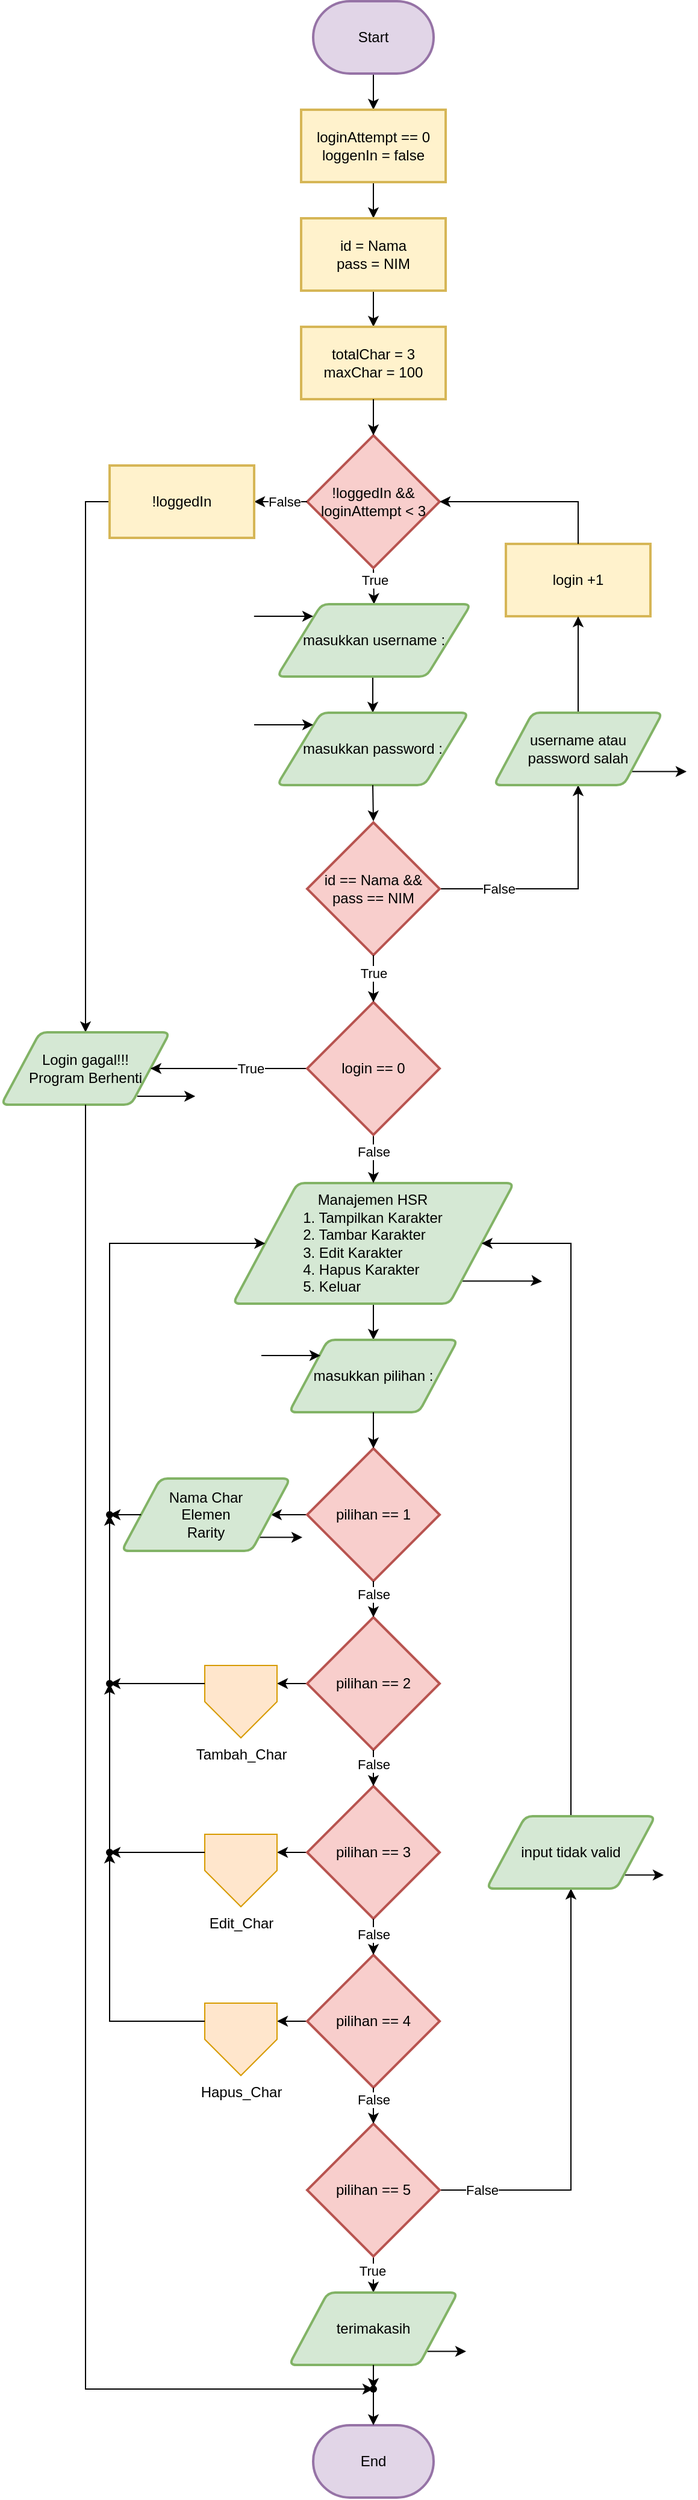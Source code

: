 <mxfile version="26.1.0" pages="4">
  <diagram name="Menu" id="FPAqCbHG3s84tMPNpfC0">
    <mxGraphModel dx="2068" dy="924" grid="1" gridSize="10" guides="1" tooltips="1" connect="1" arrows="1" fold="1" page="1" pageScale="1" pageWidth="2000" pageHeight="2000" math="0" shadow="0">
      <root>
        <mxCell id="0" />
        <mxCell id="1" parent="0" />
        <mxCell id="ANUedz6vKRI8d6ZykXuH-1" style="edgeStyle=orthogonalEdgeStyle;rounded=0;orthogonalLoop=1;jettySize=auto;html=1;exitX=0.5;exitY=1;exitDx=0;exitDy=0;exitPerimeter=0;entryX=0.5;entryY=0;entryDx=0;entryDy=0;" parent="1" source="ANUedz6vKRI8d6ZykXuH-2" target="ANUedz6vKRI8d6ZykXuH-9" edge="1">
          <mxGeometry relative="1" as="geometry" />
        </mxCell>
        <mxCell id="ANUedz6vKRI8d6ZykXuH-2" value="Start" style="strokeWidth=2;html=1;shape=mxgraph.flowchart.terminator;whiteSpace=wrap;fillColor=#e1d5e7;strokeColor=#9673a6;" parent="1" vertex="1">
          <mxGeometry x="299" y="40" width="100" height="60" as="geometry" />
        </mxCell>
        <mxCell id="ANUedz6vKRI8d6ZykXuH-3" style="edgeStyle=orthogonalEdgeStyle;rounded=0;orthogonalLoop=1;jettySize=auto;html=1;exitX=0.5;exitY=1;exitDx=0;exitDy=0;exitPerimeter=0;entryX=0.5;entryY=0;entryDx=0;entryDy=0;" parent="1" source="ANUedz6vKRI8d6ZykXuH-7" target="ANUedz6vKRI8d6ZykXuH-14" edge="1">
          <mxGeometry relative="1" as="geometry" />
        </mxCell>
        <mxCell id="ANUedz6vKRI8d6ZykXuH-4" value="True" style="edgeLabel;html=1;align=center;verticalAlign=middle;resizable=0;points=[];" parent="ANUedz6vKRI8d6ZykXuH-3" vertex="1" connectable="0">
          <mxGeometry x="-0.333" y="1" relative="1" as="geometry">
            <mxPoint x="-1" as="offset" />
          </mxGeometry>
        </mxCell>
        <mxCell id="ANUedz6vKRI8d6ZykXuH-5" style="edgeStyle=orthogonalEdgeStyle;rounded=0;orthogonalLoop=1;jettySize=auto;html=1;exitX=0;exitY=0.5;exitDx=0;exitDy=0;exitPerimeter=0;entryX=0.5;entryY=0;entryDx=0;entryDy=0;" parent="1" source="ANUedz6vKRI8d6ZykXuH-89" target="ANUedz6vKRI8d6ZykXuH-71" edge="1">
          <mxGeometry relative="1" as="geometry" />
        </mxCell>
        <mxCell id="ANUedz6vKRI8d6ZykXuH-7" value="&lt;div&gt;!loggedIn &amp;amp;&amp;amp;&lt;/div&gt;loginAttempt &amp;lt; 3" style="strokeWidth=2;html=1;shape=mxgraph.flowchart.decision;whiteSpace=wrap;fillColor=#f8cecc;strokeColor=#b85450;" parent="1" vertex="1">
          <mxGeometry x="294" y="400" width="110" height="110" as="geometry" />
        </mxCell>
        <mxCell id="ANUedz6vKRI8d6ZykXuH-8" style="edgeStyle=orthogonalEdgeStyle;rounded=0;orthogonalLoop=1;jettySize=auto;html=1;exitX=0.5;exitY=1;exitDx=0;exitDy=0;entryX=0.5;entryY=0;entryDx=0;entryDy=0;" parent="1" source="ANUedz6vKRI8d6ZykXuH-9" edge="1">
          <mxGeometry relative="1" as="geometry">
            <mxPoint x="349" y="220" as="targetPoint" />
          </mxGeometry>
        </mxCell>
        <mxCell id="ANUedz6vKRI8d6ZykXuH-9" value="loginAttempt == 0&lt;div&gt;loggenIn = false&lt;/div&gt;" style="rounded=1;whiteSpace=wrap;html=1;absoluteArcSize=1;arcSize=0;strokeWidth=2;fillColor=#fff2cc;strokeColor=#d6b656;" parent="1" vertex="1">
          <mxGeometry x="289" y="130" width="120" height="60" as="geometry" />
        </mxCell>
        <mxCell id="ANUedz6vKRI8d6ZykXuH-10" style="edgeStyle=orthogonalEdgeStyle;rounded=0;orthogonalLoop=1;jettySize=auto;html=1;exitX=1;exitY=0.5;exitDx=0;exitDy=0;exitPerimeter=0;entryX=0.5;entryY=1;entryDx=0;entryDy=0;" parent="1" source="ANUedz6vKRI8d6ZykXuH-12" target="ANUedz6vKRI8d6ZykXuH-24" edge="1">
          <mxGeometry relative="1" as="geometry" />
        </mxCell>
        <mxCell id="ANUedz6vKRI8d6ZykXuH-11" value="False" style="edgeLabel;html=1;align=center;verticalAlign=middle;resizable=0;points=[];" parent="ANUedz6vKRI8d6ZykXuH-10" vertex="1" connectable="0">
          <mxGeometry x="-0.511" relative="1" as="geometry">
            <mxPoint as="offset" />
          </mxGeometry>
        </mxCell>
        <mxCell id="ANUedz6vKRI8d6ZykXuH-12" value="id == Nama &amp;amp;&amp;amp; pass == NIM" style="strokeWidth=2;html=1;shape=mxgraph.flowchart.decision;whiteSpace=wrap;fillColor=#f8cecc;strokeColor=#b85450;" parent="1" vertex="1">
          <mxGeometry x="294" y="721" width="110" height="110" as="geometry" />
        </mxCell>
        <mxCell id="ANUedz6vKRI8d6ZykXuH-13" style="edgeStyle=orthogonalEdgeStyle;rounded=0;orthogonalLoop=1;jettySize=auto;html=1;exitX=0.5;exitY=1;exitDx=0;exitDy=0;entryX=0.5;entryY=0;entryDx=0;entryDy=0;" parent="1" source="ANUedz6vKRI8d6ZykXuH-14" target="ANUedz6vKRI8d6ZykXuH-15" edge="1">
          <mxGeometry relative="1" as="geometry" />
        </mxCell>
        <mxCell id="ANUedz6vKRI8d6ZykXuH-14" value="masukkan username :" style="shape=parallelogram;html=1;strokeWidth=2;perimeter=parallelogramPerimeter;whiteSpace=wrap;rounded=1;arcSize=12;size=0.23;fillColor=#d5e8d4;strokeColor=#82b366;" parent="1" vertex="1">
          <mxGeometry x="269" y="540" width="161" height="60" as="geometry" />
        </mxCell>
        <mxCell id="ANUedz6vKRI8d6ZykXuH-15" value="masukkan password :" style="shape=parallelogram;html=1;strokeWidth=2;perimeter=parallelogramPerimeter;whiteSpace=wrap;rounded=1;arcSize=12;size=0.23;fillColor=#d5e8d4;strokeColor=#82b366;" parent="1" vertex="1">
          <mxGeometry x="269" y="630" width="159" height="60" as="geometry" />
        </mxCell>
        <mxCell id="ANUedz6vKRI8d6ZykXuH-16" style="edgeStyle=orthogonalEdgeStyle;rounded=0;orthogonalLoop=1;jettySize=auto;html=1;exitX=0.5;exitY=1;exitDx=0;exitDy=0;entryX=0.5;entryY=0;entryDx=0;entryDy=0;entryPerimeter=0;" parent="1" source="ANUedz6vKRI8d6ZykXuH-15" edge="1">
          <mxGeometry relative="1" as="geometry">
            <mxPoint x="349" y="720" as="targetPoint" />
          </mxGeometry>
        </mxCell>
        <mxCell id="ANUedz6vKRI8d6ZykXuH-17" value="" style="endArrow=classic;html=1;rounded=0;entryX=0;entryY=0.75;entryDx=0;entryDy=0;" parent="1" edge="1">
          <mxGeometry width="50" height="50" relative="1" as="geometry">
            <mxPoint x="249.9" y="550" as="sourcePoint" />
            <mxPoint x="298.996" y="550.051" as="targetPoint" />
          </mxGeometry>
        </mxCell>
        <mxCell id="ANUedz6vKRI8d6ZykXuH-18" value="" style="endArrow=classic;html=1;rounded=0;entryX=0;entryY=0.75;entryDx=0;entryDy=0;" parent="1" edge="1">
          <mxGeometry width="50" height="50" relative="1" as="geometry">
            <mxPoint x="250" y="640" as="sourcePoint" />
            <mxPoint x="299" y="640" as="targetPoint" />
          </mxGeometry>
        </mxCell>
        <mxCell id="ANUedz6vKRI8d6ZykXuH-19" style="edgeStyle=orthogonalEdgeStyle;rounded=0;orthogonalLoop=1;jettySize=auto;html=1;exitX=0.5;exitY=1;exitDx=0;exitDy=0;entryX=0.5;entryY=0;entryDx=0;entryDy=0;" parent="1" source="ANUedz6vKRI8d6ZykXuH-20" target="ANUedz6vKRI8d6ZykXuH-85" edge="1">
          <mxGeometry relative="1" as="geometry" />
        </mxCell>
        <mxCell id="ANUedz6vKRI8d6ZykXuH-20" value="id = Nama&lt;div&gt;pass = NIM&lt;/div&gt;" style="rounded=1;whiteSpace=wrap;html=1;absoluteArcSize=1;arcSize=0;strokeWidth=2;fillColor=#fff2cc;strokeColor=#d6b656;" parent="1" vertex="1">
          <mxGeometry x="289" y="220" width="120" height="60" as="geometry" />
        </mxCell>
        <mxCell id="ANUedz6vKRI8d6ZykXuH-21" value="login +1" style="rounded=1;whiteSpace=wrap;html=1;absoluteArcSize=1;arcSize=0;strokeWidth=2;fillColor=#fff2cc;strokeColor=#d6b656;" parent="1" vertex="1">
          <mxGeometry x="459" y="490" width="120" height="60" as="geometry" />
        </mxCell>
        <mxCell id="ANUedz6vKRI8d6ZykXuH-22" style="edgeStyle=orthogonalEdgeStyle;rounded=0;orthogonalLoop=1;jettySize=auto;html=1;exitX=0.5;exitY=0;exitDx=0;exitDy=0;entryX=0.5;entryY=1;entryDx=0;entryDy=0;" parent="1" source="ANUedz6vKRI8d6ZykXuH-24" target="ANUedz6vKRI8d6ZykXuH-21" edge="1">
          <mxGeometry relative="1" as="geometry" />
        </mxCell>
        <mxCell id="ANUedz6vKRI8d6ZykXuH-23" style="edgeStyle=orthogonalEdgeStyle;rounded=0;orthogonalLoop=1;jettySize=auto;html=1;exitX=1;exitY=1;exitDx=0;exitDy=0;" parent="1" source="ANUedz6vKRI8d6ZykXuH-24" edge="1">
          <mxGeometry relative="1" as="geometry">
            <mxPoint x="609" y="679" as="targetPoint" />
          </mxGeometry>
        </mxCell>
        <mxCell id="ANUedz6vKRI8d6ZykXuH-24" value="username atau&lt;div&gt;password salah&lt;/div&gt;" style="shape=parallelogram;html=1;strokeWidth=2;perimeter=parallelogramPerimeter;whiteSpace=wrap;rounded=1;arcSize=12;size=0.23;fillColor=#d5e8d4;strokeColor=#82b366;" parent="1" vertex="1">
          <mxGeometry x="449" y="630" width="140" height="60" as="geometry" />
        </mxCell>
        <mxCell id="ANUedz6vKRI8d6ZykXuH-25" style="edgeStyle=orthogonalEdgeStyle;rounded=0;orthogonalLoop=1;jettySize=auto;html=1;exitX=0.5;exitY=0;exitDx=0;exitDy=0;entryX=1;entryY=0.5;entryDx=0;entryDy=0;entryPerimeter=0;" parent="1" source="ANUedz6vKRI8d6ZykXuH-21" target="ANUedz6vKRI8d6ZykXuH-7" edge="1">
          <mxGeometry relative="1" as="geometry" />
        </mxCell>
        <mxCell id="ANUedz6vKRI8d6ZykXuH-26" style="edgeStyle=orthogonalEdgeStyle;rounded=0;orthogonalLoop=1;jettySize=auto;html=1;exitX=1;exitY=1;exitDx=0;exitDy=0;" parent="1" source="ANUedz6vKRI8d6ZykXuH-28" edge="1">
          <mxGeometry relative="1" as="geometry">
            <mxPoint x="489" y="1101.615" as="targetPoint" />
          </mxGeometry>
        </mxCell>
        <mxCell id="ANUedz6vKRI8d6ZykXuH-27" style="edgeStyle=orthogonalEdgeStyle;rounded=0;orthogonalLoop=1;jettySize=auto;html=1;exitX=0.5;exitY=1;exitDx=0;exitDy=0;entryX=0.5;entryY=0;entryDx=0;entryDy=0;" parent="1" source="ANUedz6vKRI8d6ZykXuH-28" target="ANUedz6vKRI8d6ZykXuH-42" edge="1">
          <mxGeometry relative="1" as="geometry" />
        </mxCell>
        <mxCell id="ANUedz6vKRI8d6ZykXuH-28" value="&lt;div&gt;Manajemen HSR&lt;br&gt;&lt;div style=&quot;text-align: left;&quot;&gt;&lt;span style=&quot;background-color: initial;&quot;&gt;1. Tampilkan Karakter&lt;/span&gt;&lt;/div&gt;&lt;div style=&quot;text-align: left;&quot;&gt;2. Tambar Karakter&lt;br&gt;&lt;/div&gt;&lt;div style=&quot;text-align: left;&quot;&gt;3. Edit Karakter&lt;br&gt;&lt;/div&gt;&lt;div style=&quot;text-align: left;&quot;&gt;4. Hapus Karakter&lt;br&gt;&lt;/div&gt;&lt;div style=&quot;text-align: left;&quot;&gt;5. Keluar&lt;/div&gt;&lt;/div&gt;" style="shape=parallelogram;html=1;strokeWidth=2;perimeter=parallelogramPerimeter;whiteSpace=wrap;rounded=1;arcSize=12;size=0.23;fillColor=#d5e8d4;strokeColor=#82b366;" parent="1" vertex="1">
          <mxGeometry x="232.34" y="1020" width="233.33" height="100" as="geometry" />
        </mxCell>
        <mxCell id="mayhLhbGl0GTmsjhSnwL-3" style="edgeStyle=orthogonalEdgeStyle;rounded=0;orthogonalLoop=1;jettySize=auto;html=1;exitX=0;exitY=0.5;exitDx=0;exitDy=0;exitPerimeter=0;" parent="1" source="ANUedz6vKRI8d6ZykXuH-30" target="mayhLhbGl0GTmsjhSnwL-1" edge="1">
          <mxGeometry relative="1" as="geometry" />
        </mxCell>
        <mxCell id="ANUedz6vKRI8d6ZykXuH-30" value="pilihan == 1" style="strokeWidth=2;html=1;shape=mxgraph.flowchart.decision;whiteSpace=wrap;fillColor=#f8cecc;strokeColor=#b85450;" parent="1" vertex="1">
          <mxGeometry x="294" y="1240" width="110" height="110" as="geometry" />
        </mxCell>
        <mxCell id="ANUedz6vKRI8d6ZykXuH-31" style="edgeStyle=orthogonalEdgeStyle;rounded=0;orthogonalLoop=1;jettySize=auto;html=1;exitX=0;exitY=0.5;exitDx=0;exitDy=0;exitPerimeter=0;entryX=1;entryY=0.25;entryDx=0;entryDy=0;" parent="1" source="ANUedz6vKRI8d6ZykXuH-32" target="ANUedz6vKRI8d6ZykXuH-58" edge="1">
          <mxGeometry relative="1" as="geometry" />
        </mxCell>
        <mxCell id="ANUedz6vKRI8d6ZykXuH-32" value="pilihan == 2" style="strokeWidth=2;html=1;shape=mxgraph.flowchart.decision;whiteSpace=wrap;fillColor=#f8cecc;strokeColor=#b85450;" parent="1" vertex="1">
          <mxGeometry x="294" y="1380" width="110" height="110" as="geometry" />
        </mxCell>
        <mxCell id="ANUedz6vKRI8d6ZykXuH-33" style="edgeStyle=orthogonalEdgeStyle;rounded=0;orthogonalLoop=1;jettySize=auto;html=1;exitX=0;exitY=0.5;exitDx=0;exitDy=0;exitPerimeter=0;entryX=1;entryY=0.25;entryDx=0;entryDy=0;" parent="1" source="ANUedz6vKRI8d6ZykXuH-34" target="ANUedz6vKRI8d6ZykXuH-59" edge="1">
          <mxGeometry relative="1" as="geometry" />
        </mxCell>
        <mxCell id="ANUedz6vKRI8d6ZykXuH-34" value="pilihan ==&amp;nbsp;3" style="strokeWidth=2;html=1;shape=mxgraph.flowchart.decision;whiteSpace=wrap;fillColor=#f8cecc;strokeColor=#b85450;" parent="1" vertex="1">
          <mxGeometry x="294" y="1520" width="110" height="110" as="geometry" />
        </mxCell>
        <mxCell id="ANUedz6vKRI8d6ZykXuH-35" style="edgeStyle=orthogonalEdgeStyle;rounded=0;orthogonalLoop=1;jettySize=auto;html=1;exitX=0;exitY=0.5;exitDx=0;exitDy=0;exitPerimeter=0;entryX=1;entryY=0.25;entryDx=0;entryDy=0;" parent="1" source="ANUedz6vKRI8d6ZykXuH-36" target="ANUedz6vKRI8d6ZykXuH-60" edge="1">
          <mxGeometry relative="1" as="geometry" />
        </mxCell>
        <mxCell id="ANUedz6vKRI8d6ZykXuH-36" value="pilihan ==&amp;nbsp;4" style="strokeWidth=2;html=1;shape=mxgraph.flowchart.decision;whiteSpace=wrap;fillColor=#f8cecc;strokeColor=#b85450;" parent="1" vertex="1">
          <mxGeometry x="294" y="1660" width="110" height="110" as="geometry" />
        </mxCell>
        <mxCell id="ANUedz6vKRI8d6ZykXuH-37" style="edgeStyle=orthogonalEdgeStyle;rounded=0;orthogonalLoop=1;jettySize=auto;html=1;exitX=1;exitY=0.5;exitDx=0;exitDy=0;exitPerimeter=0;entryX=0.5;entryY=1;entryDx=0;entryDy=0;" parent="1" source="ANUedz6vKRI8d6ZykXuH-41" target="ANUedz6vKRI8d6ZykXuH-55" edge="1">
          <mxGeometry relative="1" as="geometry" />
        </mxCell>
        <mxCell id="ANUedz6vKRI8d6ZykXuH-38" value="False" style="edgeLabel;html=1;align=center;verticalAlign=middle;resizable=0;points=[];" parent="ANUedz6vKRI8d6ZykXuH-37" vertex="1" connectable="0">
          <mxGeometry x="-0.748" y="-3" relative="1" as="geometry">
            <mxPoint x="-10" y="-3" as="offset" />
          </mxGeometry>
        </mxCell>
        <mxCell id="ANUedz6vKRI8d6ZykXuH-39" style="edgeStyle=orthogonalEdgeStyle;rounded=0;orthogonalLoop=1;jettySize=auto;html=1;exitX=0.5;exitY=1;exitDx=0;exitDy=0;exitPerimeter=0;entryX=0.5;entryY=0;entryDx=0;entryDy=0;" parent="1" source="ANUedz6vKRI8d6ZykXuH-41" target="ANUedz6vKRI8d6ZykXuH-75" edge="1">
          <mxGeometry relative="1" as="geometry" />
        </mxCell>
        <mxCell id="ANUedz6vKRI8d6ZykXuH-40" value="True" style="edgeLabel;html=1;align=center;verticalAlign=middle;resizable=0;points=[];" parent="ANUedz6vKRI8d6ZykXuH-39" vertex="1" connectable="0">
          <mxGeometry x="-0.191" y="-1" relative="1" as="geometry">
            <mxPoint as="offset" />
          </mxGeometry>
        </mxCell>
        <mxCell id="ANUedz6vKRI8d6ZykXuH-41" value="pilihan ==&amp;nbsp;5" style="strokeWidth=2;html=1;shape=mxgraph.flowchart.decision;whiteSpace=wrap;fillColor=#f8cecc;strokeColor=#b85450;" parent="1" vertex="1">
          <mxGeometry x="294" y="1800" width="110" height="110" as="geometry" />
        </mxCell>
        <mxCell id="ANUedz6vKRI8d6ZykXuH-42" value="masukkan pilihan :" style="shape=parallelogram;html=1;strokeWidth=2;perimeter=parallelogramPerimeter;whiteSpace=wrap;rounded=1;arcSize=12;size=0.23;fillColor=#d5e8d4;strokeColor=#82b366;" parent="1" vertex="1">
          <mxGeometry x="279" y="1150" width="140" height="60" as="geometry" />
        </mxCell>
        <mxCell id="ANUedz6vKRI8d6ZykXuH-43" value="" style="endArrow=classic;html=1;rounded=0;entryX=0;entryY=0.75;entryDx=0;entryDy=0;" parent="1" edge="1">
          <mxGeometry width="50" height="50" relative="1" as="geometry">
            <mxPoint x="256" y="1163" as="sourcePoint" />
            <mxPoint x="305" y="1163" as="targetPoint" />
          </mxGeometry>
        </mxCell>
        <mxCell id="ANUedz6vKRI8d6ZykXuH-44" style="edgeStyle=orthogonalEdgeStyle;rounded=0;orthogonalLoop=1;jettySize=auto;html=1;exitX=0.5;exitY=1;exitDx=0;exitDy=0;entryX=0.5;entryY=0;entryDx=0;entryDy=0;entryPerimeter=0;" parent="1" source="ANUedz6vKRI8d6ZykXuH-42" target="ANUedz6vKRI8d6ZykXuH-30" edge="1">
          <mxGeometry relative="1" as="geometry" />
        </mxCell>
        <mxCell id="ANUedz6vKRI8d6ZykXuH-45" style="edgeStyle=orthogonalEdgeStyle;rounded=0;orthogonalLoop=1;jettySize=auto;html=1;exitX=0.5;exitY=1;exitDx=0;exitDy=0;exitPerimeter=0;entryX=0.5;entryY=0;entryDx=0;entryDy=0;entryPerimeter=0;" parent="1" source="ANUedz6vKRI8d6ZykXuH-30" target="ANUedz6vKRI8d6ZykXuH-32" edge="1">
          <mxGeometry relative="1" as="geometry" />
        </mxCell>
        <mxCell id="ANUedz6vKRI8d6ZykXuH-46" value="False" style="edgeLabel;html=1;align=center;verticalAlign=middle;resizable=0;points=[];" parent="ANUedz6vKRI8d6ZykXuH-45" vertex="1" connectable="0">
          <mxGeometry x="-0.293" y="2" relative="1" as="geometry">
            <mxPoint x="-2" as="offset" />
          </mxGeometry>
        </mxCell>
        <mxCell id="ANUedz6vKRI8d6ZykXuH-47" style="edgeStyle=orthogonalEdgeStyle;rounded=0;orthogonalLoop=1;jettySize=auto;html=1;exitX=0.5;exitY=1;exitDx=0;exitDy=0;exitPerimeter=0;entryX=0.5;entryY=0;entryDx=0;entryDy=0;entryPerimeter=0;" parent="1" source="ANUedz6vKRI8d6ZykXuH-32" target="ANUedz6vKRI8d6ZykXuH-34" edge="1">
          <mxGeometry relative="1" as="geometry" />
        </mxCell>
        <mxCell id="ANUedz6vKRI8d6ZykXuH-48" value="False" style="edgeLabel;html=1;align=center;verticalAlign=middle;resizable=0;points=[];" parent="ANUedz6vKRI8d6ZykXuH-47" vertex="1" connectable="0">
          <mxGeometry x="-0.206" y="2" relative="1" as="geometry">
            <mxPoint x="-2" as="offset" />
          </mxGeometry>
        </mxCell>
        <mxCell id="ANUedz6vKRI8d6ZykXuH-49" style="edgeStyle=orthogonalEdgeStyle;rounded=0;orthogonalLoop=1;jettySize=auto;html=1;exitX=0.5;exitY=1;exitDx=0;exitDy=0;exitPerimeter=0;entryX=0.5;entryY=0;entryDx=0;entryDy=0;entryPerimeter=0;" parent="1" source="ANUedz6vKRI8d6ZykXuH-34" target="ANUedz6vKRI8d6ZykXuH-36" edge="1">
          <mxGeometry relative="1" as="geometry" />
        </mxCell>
        <mxCell id="ANUedz6vKRI8d6ZykXuH-50" value="False" style="edgeLabel;html=1;align=center;verticalAlign=middle;resizable=0;points=[];" parent="ANUedz6vKRI8d6ZykXuH-49" vertex="1" connectable="0">
          <mxGeometry x="-0.148" y="-2" relative="1" as="geometry">
            <mxPoint x="2" as="offset" />
          </mxGeometry>
        </mxCell>
        <mxCell id="ANUedz6vKRI8d6ZykXuH-51" style="edgeStyle=orthogonalEdgeStyle;rounded=0;orthogonalLoop=1;jettySize=auto;html=1;entryX=0.5;entryY=0;entryDx=0;entryDy=0;entryPerimeter=0;" parent="1" source="ANUedz6vKRI8d6ZykXuH-36" target="ANUedz6vKRI8d6ZykXuH-41" edge="1">
          <mxGeometry relative="1" as="geometry" />
        </mxCell>
        <mxCell id="ANUedz6vKRI8d6ZykXuH-52" value="False" style="edgeLabel;html=1;align=center;verticalAlign=middle;resizable=0;points=[];" parent="ANUedz6vKRI8d6ZykXuH-51" vertex="1" connectable="0">
          <mxGeometry x="-0.68" y="-1" relative="1" as="geometry">
            <mxPoint x="1" y="2" as="offset" />
          </mxGeometry>
        </mxCell>
        <mxCell id="ANUedz6vKRI8d6ZykXuH-53" style="edgeStyle=orthogonalEdgeStyle;rounded=0;orthogonalLoop=1;jettySize=auto;html=1;exitX=1;exitY=1;exitDx=0;exitDy=0;" parent="1" edge="1">
          <mxGeometry relative="1" as="geometry">
            <mxPoint x="590" y="1594" as="targetPoint" />
            <mxPoint x="557.821" y="1593.78" as="sourcePoint" />
            <Array as="points">
              <mxPoint x="590" y="1594" />
              <mxPoint x="590" y="1594" />
            </Array>
          </mxGeometry>
        </mxCell>
        <mxCell id="ANUedz6vKRI8d6ZykXuH-54" style="edgeStyle=orthogonalEdgeStyle;rounded=0;orthogonalLoop=1;jettySize=auto;html=1;exitX=0.5;exitY=0;exitDx=0;exitDy=0;entryX=1;entryY=0.5;entryDx=0;entryDy=0;" parent="1" source="ANUedz6vKRI8d6ZykXuH-55" target="ANUedz6vKRI8d6ZykXuH-28" edge="1">
          <mxGeometry relative="1" as="geometry">
            <Array as="points">
              <mxPoint x="513" y="1070" />
            </Array>
          </mxGeometry>
        </mxCell>
        <mxCell id="ANUedz6vKRI8d6ZykXuH-55" value="input tidak valid" style="shape=parallelogram;html=1;strokeWidth=2;perimeter=parallelogramPerimeter;whiteSpace=wrap;rounded=1;arcSize=12;size=0.23;fillColor=#d5e8d4;strokeColor=#82b366;" parent="1" vertex="1">
          <mxGeometry x="443" y="1545" width="140" height="60" as="geometry" />
        </mxCell>
        <mxCell id="ANUedz6vKRI8d6ZykXuH-56" value="End" style="strokeWidth=2;html=1;shape=mxgraph.flowchart.terminator;whiteSpace=wrap;fillColor=#e1d5e7;strokeColor=#9673a6;" parent="1" vertex="1">
          <mxGeometry x="299" y="2050" width="100" height="60" as="geometry" />
        </mxCell>
        <mxCell id="ANUedz6vKRI8d6ZykXuH-58" value="Tambah_Char" style="verticalLabelPosition=bottom;verticalAlign=top;html=1;shape=offPageConnector;rounded=0;size=0.5;fillColor=#ffe6cc;strokeColor=#d79b00;" parent="1" vertex="1">
          <mxGeometry x="209" y="1420" width="60" height="60" as="geometry" />
        </mxCell>
        <mxCell id="ANUedz6vKRI8d6ZykXuH-59" value="Edit_Char" style="verticalLabelPosition=bottom;verticalAlign=top;html=1;shape=offPageConnector;rounded=0;size=0.5;fillColor=#ffe6cc;strokeColor=#d79b00;direction=east;" parent="1" vertex="1">
          <mxGeometry x="209" y="1560" width="60" height="60" as="geometry" />
        </mxCell>
        <mxCell id="ANUedz6vKRI8d6ZykXuH-60" value="Hapus_Char" style="verticalLabelPosition=bottom;verticalAlign=top;html=1;shape=offPageConnector;rounded=0;size=0.5;fillColor=#ffe6cc;strokeColor=#d79b00;direction=east;" parent="1" vertex="1">
          <mxGeometry x="209" y="1700" width="60" height="60" as="geometry" />
        </mxCell>
        <mxCell id="ANUedz6vKRI8d6ZykXuH-61" style="edgeStyle=orthogonalEdgeStyle;rounded=0;orthogonalLoop=1;jettySize=auto;html=1;exitDx=0;exitDy=0;entryX=0;entryY=0.5;entryDx=0;entryDy=0;" parent="1" source="ANUedz6vKRI8d6ZykXuH-68" target="ANUedz6vKRI8d6ZykXuH-28" edge="1">
          <mxGeometry relative="1" as="geometry">
            <Array as="points">
              <mxPoint x="130" y="1070" />
            </Array>
          </mxGeometry>
        </mxCell>
        <mxCell id="ANUedz6vKRI8d6ZykXuH-62" value="" style="shape=waypoint;sketch=0;size=6;pointerEvents=1;points=[];fillColor=none;resizable=0;rotatable=0;perimeter=centerPerimeter;snapToPoint=1;" parent="1" vertex="1">
          <mxGeometry x="120" y="1565" width="20" height="20" as="geometry" />
        </mxCell>
        <mxCell id="ANUedz6vKRI8d6ZykXuH-63" style="edgeStyle=orthogonalEdgeStyle;rounded=0;orthogonalLoop=1;jettySize=auto;html=1;exitX=0;exitY=0.25;exitDx=0;exitDy=0;entryX=0.874;entryY=0.544;entryDx=0;entryDy=0;entryPerimeter=0;" parent="1" source="ANUedz6vKRI8d6ZykXuH-59" target="ANUedz6vKRI8d6ZykXuH-62" edge="1">
          <mxGeometry relative="1" as="geometry" />
        </mxCell>
        <mxCell id="ANUedz6vKRI8d6ZykXuH-64" value="" style="edgeStyle=orthogonalEdgeStyle;rounded=0;orthogonalLoop=1;jettySize=auto;html=1;exitDx=0;exitDy=0;entryDx=0;entryDy=0;" parent="1" source="ANUedz6vKRI8d6ZykXuH-62" target="ANUedz6vKRI8d6ZykXuH-65" edge="1">
          <mxGeometry relative="1" as="geometry">
            <mxPoint x="159" y="1575" as="sourcePoint" />
            <mxPoint x="259" y="1070" as="targetPoint" />
            <Array as="points" />
          </mxGeometry>
        </mxCell>
        <mxCell id="ANUedz6vKRI8d6ZykXuH-65" value="" style="shape=waypoint;sketch=0;size=6;pointerEvents=1;points=[];fillColor=none;resizable=0;rotatable=0;perimeter=centerPerimeter;snapToPoint=1;" parent="1" vertex="1">
          <mxGeometry x="120" y="1425" width="20" height="20" as="geometry" />
        </mxCell>
        <mxCell id="ANUedz6vKRI8d6ZykXuH-66" style="edgeStyle=orthogonalEdgeStyle;rounded=0;orthogonalLoop=1;jettySize=auto;html=1;exitX=0;exitY=0.25;exitDx=0;exitDy=0;entryX=0.947;entryY=0.739;entryDx=0;entryDy=0;entryPerimeter=0;" parent="1" source="ANUedz6vKRI8d6ZykXuH-58" target="ANUedz6vKRI8d6ZykXuH-65" edge="1">
          <mxGeometry relative="1" as="geometry" />
        </mxCell>
        <mxCell id="ANUedz6vKRI8d6ZykXuH-67" value="" style="edgeStyle=orthogonalEdgeStyle;rounded=0;orthogonalLoop=1;jettySize=auto;html=1;exitDx=0;exitDy=0;entryDx=0;entryDy=0;" parent="1" source="ANUedz6vKRI8d6ZykXuH-65" target="ANUedz6vKRI8d6ZykXuH-68" edge="1">
          <mxGeometry relative="1" as="geometry">
            <mxPoint x="159" y="1435" as="sourcePoint" />
            <mxPoint x="259" y="1070" as="targetPoint" />
            <Array as="points" />
          </mxGeometry>
        </mxCell>
        <mxCell id="ANUedz6vKRI8d6ZykXuH-68" value="" style="shape=waypoint;sketch=0;size=6;pointerEvents=1;points=[];fillColor=none;resizable=0;rotatable=0;perimeter=centerPerimeter;snapToPoint=1;" parent="1" vertex="1">
          <mxGeometry x="120" y="1285" width="20" height="20" as="geometry" />
        </mxCell>
        <mxCell id="ANUedz6vKRI8d6ZykXuH-70" style="edgeStyle=orthogonalEdgeStyle;rounded=0;orthogonalLoop=1;jettySize=auto;html=1;exitX=0;exitY=0.25;exitDx=0;exitDy=0;entryX=0.413;entryY=0.744;entryDx=0;entryDy=0;entryPerimeter=0;" parent="1" source="ANUedz6vKRI8d6ZykXuH-60" target="ANUedz6vKRI8d6ZykXuH-62" edge="1">
          <mxGeometry relative="1" as="geometry">
            <mxPoint x="159" y="1715" as="targetPoint" />
          </mxGeometry>
        </mxCell>
        <mxCell id="ANUedz6vKRI8d6ZykXuH-71" value="&lt;div&gt;Login gagal!!!&lt;/div&gt;Program Berhenti" style="shape=parallelogram;html=1;strokeWidth=2;perimeter=parallelogramPerimeter;whiteSpace=wrap;rounded=1;arcSize=12;size=0.23;fillColor=#d5e8d4;strokeColor=#82b366;" parent="1" vertex="1">
          <mxGeometry x="40" y="895" width="140" height="60" as="geometry" />
        </mxCell>
        <mxCell id="ANUedz6vKRI8d6ZykXuH-72" value="" style="endArrow=classic;html=1;rounded=0;entryX=0;entryY=0.75;entryDx=0;entryDy=0;" parent="1" edge="1">
          <mxGeometry width="50" height="50" relative="1" as="geometry">
            <mxPoint x="153" y="948" as="sourcePoint" />
            <mxPoint x="201.096" y="948.051" as="targetPoint" />
          </mxGeometry>
        </mxCell>
        <mxCell id="ANUedz6vKRI8d6ZykXuH-73" style="edgeStyle=orthogonalEdgeStyle;rounded=0;orthogonalLoop=1;jettySize=auto;html=1;exitX=0.5;exitY=1;exitDx=0;exitDy=0;" parent="1" source="ANUedz6vKRI8d6ZykXuH-71" target="ANUedz6vKRI8d6ZykXuH-77" edge="1">
          <mxGeometry relative="1" as="geometry">
            <mxPoint x="349" y="2070" as="targetPoint" />
            <Array as="points">
              <mxPoint x="110" y="2020" />
            </Array>
            <mxPoint x="129" y="1015" as="sourcePoint" />
          </mxGeometry>
        </mxCell>
        <mxCell id="ANUedz6vKRI8d6ZykXuH-74" style="edgeStyle=orthogonalEdgeStyle;rounded=0;orthogonalLoop=1;jettySize=auto;html=1;exitX=1;exitY=1;exitDx=0;exitDy=0;" parent="1" edge="1">
          <mxGeometry relative="1" as="geometry">
            <mxPoint x="426" y="1989" as="targetPoint" />
            <mxPoint x="393.821" y="1988.78" as="sourcePoint" />
            <Array as="points">
              <mxPoint x="426" y="1989" />
              <mxPoint x="426" y="1989" />
            </Array>
          </mxGeometry>
        </mxCell>
        <mxCell id="ANUedz6vKRI8d6ZykXuH-75" value="terimakasih" style="shape=parallelogram;html=1;strokeWidth=2;perimeter=parallelogramPerimeter;whiteSpace=wrap;rounded=1;arcSize=12;size=0.23;fillColor=#d5e8d4;strokeColor=#82b366;" parent="1" vertex="1">
          <mxGeometry x="279" y="1940" width="140" height="60" as="geometry" />
        </mxCell>
        <mxCell id="ANUedz6vKRI8d6ZykXuH-76" value="" style="edgeStyle=orthogonalEdgeStyle;rounded=0;orthogonalLoop=1;jettySize=auto;html=1;exitDx=0;exitDy=0;exitPerimeter=0;entryDx=0;entryDy=0;entryPerimeter=0;" parent="1" target="ANUedz6vKRI8d6ZykXuH-77" edge="1">
          <mxGeometry relative="1" as="geometry">
            <mxPoint x="349" y="2020" as="sourcePoint" />
            <mxPoint x="349" y="2060" as="targetPoint" />
          </mxGeometry>
        </mxCell>
        <mxCell id="ANUedz6vKRI8d6ZykXuH-77" value="" style="shape=waypoint;sketch=0;size=6;pointerEvents=1;points=[];fillColor=none;resizable=0;rotatable=0;perimeter=centerPerimeter;snapToPoint=1;" parent="1" vertex="1">
          <mxGeometry x="339" y="2010" width="20" height="20" as="geometry" />
        </mxCell>
        <mxCell id="ANUedz6vKRI8d6ZykXuH-78" style="edgeStyle=orthogonalEdgeStyle;rounded=0;orthogonalLoop=1;jettySize=auto;html=1;exitX=0.5;exitY=1;exitDx=0;exitDy=0;entryX=0.528;entryY=0.113;entryDx=0;entryDy=0;entryPerimeter=0;" parent="1" source="ANUedz6vKRI8d6ZykXuH-75" target="ANUedz6vKRI8d6ZykXuH-77" edge="1">
          <mxGeometry relative="1" as="geometry" />
        </mxCell>
        <mxCell id="ANUedz6vKRI8d6ZykXuH-79" style="edgeStyle=orthogonalEdgeStyle;rounded=0;orthogonalLoop=1;jettySize=auto;html=1;exitX=0.5;exitY=1;exitDx=0;exitDy=0;exitPerimeter=0;entryX=0.5;entryY=0;entryDx=0;entryDy=0;" parent="1" source="ANUedz6vKRI8d6ZykXuH-83" target="ANUedz6vKRI8d6ZykXuH-28" edge="1">
          <mxGeometry relative="1" as="geometry" />
        </mxCell>
        <mxCell id="ANUedz6vKRI8d6ZykXuH-80" value="False" style="edgeLabel;html=1;align=center;verticalAlign=middle;resizable=0;points=[];" parent="ANUedz6vKRI8d6ZykXuH-79" vertex="1" connectable="0">
          <mxGeometry x="-0.295" relative="1" as="geometry">
            <mxPoint as="offset" />
          </mxGeometry>
        </mxCell>
        <mxCell id="ANUedz6vKRI8d6ZykXuH-81" style="edgeStyle=orthogonalEdgeStyle;rounded=0;orthogonalLoop=1;jettySize=auto;html=1;exitX=0;exitY=0.5;exitDx=0;exitDy=0;exitPerimeter=0;entryX=1;entryY=0.5;entryDx=0;entryDy=0;" parent="1" source="ANUedz6vKRI8d6ZykXuH-83" target="ANUedz6vKRI8d6ZykXuH-71" edge="1">
          <mxGeometry relative="1" as="geometry" />
        </mxCell>
        <mxCell id="ANUedz6vKRI8d6ZykXuH-82" value="True" style="edgeLabel;html=1;align=center;verticalAlign=middle;resizable=0;points=[];" parent="ANUedz6vKRI8d6ZykXuH-81" vertex="1" connectable="0">
          <mxGeometry x="-0.278" relative="1" as="geometry">
            <mxPoint as="offset" />
          </mxGeometry>
        </mxCell>
        <mxCell id="ANUedz6vKRI8d6ZykXuH-83" value="login == 0" style="strokeWidth=2;html=1;shape=mxgraph.flowchart.decision;whiteSpace=wrap;fillColor=#f8cecc;strokeColor=#b85450;" parent="1" vertex="1">
          <mxGeometry x="294.01" y="870" width="110" height="110" as="geometry" />
        </mxCell>
        <mxCell id="ANUedz6vKRI8d6ZykXuH-84" style="edgeStyle=orthogonalEdgeStyle;rounded=0;orthogonalLoop=1;jettySize=auto;html=1;exitX=0.5;exitY=1;exitDx=0;exitDy=0;exitPerimeter=0;entryX=0.5;entryY=0;entryDx=0;entryDy=0;entryPerimeter=0;" parent="1" source="ANUedz6vKRI8d6ZykXuH-12" target="ANUedz6vKRI8d6ZykXuH-83" edge="1">
          <mxGeometry relative="1" as="geometry" />
        </mxCell>
        <mxCell id="ANUedz6vKRI8d6ZykXuH-88" value="True" style="edgeLabel;html=1;align=center;verticalAlign=middle;resizable=0;points=[];" parent="ANUedz6vKRI8d6ZykXuH-84" vertex="1" connectable="0">
          <mxGeometry x="-0.245" y="2" relative="1" as="geometry">
            <mxPoint x="-2" as="offset" />
          </mxGeometry>
        </mxCell>
        <mxCell id="ANUedz6vKRI8d6ZykXuH-85" value="totalChar = 3&lt;div&gt;maxChar = 100&lt;/div&gt;" style="rounded=1;whiteSpace=wrap;html=1;absoluteArcSize=1;arcSize=0;strokeWidth=2;fillColor=#fff2cc;strokeColor=#d6b656;" parent="1" vertex="1">
          <mxGeometry x="289.01" y="310" width="120" height="60" as="geometry" />
        </mxCell>
        <mxCell id="ANUedz6vKRI8d6ZykXuH-86" style="edgeStyle=orthogonalEdgeStyle;rounded=0;orthogonalLoop=1;jettySize=auto;html=1;exitX=0.5;exitY=1;exitDx=0;exitDy=0;entryX=0.5;entryY=0;entryDx=0;entryDy=0;entryPerimeter=0;" parent="1" source="ANUedz6vKRI8d6ZykXuH-85" target="ANUedz6vKRI8d6ZykXuH-7" edge="1">
          <mxGeometry relative="1" as="geometry" />
        </mxCell>
        <mxCell id="ANUedz6vKRI8d6ZykXuH-87" style="edgeStyle=orthogonalEdgeStyle;rounded=0;orthogonalLoop=1;jettySize=auto;html=1;entryX=0.5;entryY=0;entryDx=0;entryDy=0;entryPerimeter=0;" parent="1" source="ANUedz6vKRI8d6ZykXuH-77" target="ANUedz6vKRI8d6ZykXuH-56" edge="1">
          <mxGeometry relative="1" as="geometry" />
        </mxCell>
        <mxCell id="ANUedz6vKRI8d6ZykXuH-90" value="" style="edgeStyle=orthogonalEdgeStyle;rounded=0;orthogonalLoop=1;jettySize=auto;html=1;exitX=0;exitY=0.5;exitDx=0;exitDy=0;exitPerimeter=0;entryX=1;entryY=0.5;entryDx=0;entryDy=0;" parent="1" source="ANUedz6vKRI8d6ZykXuH-7" target="ANUedz6vKRI8d6ZykXuH-89" edge="1">
          <mxGeometry relative="1" as="geometry">
            <mxPoint x="294" y="455" as="sourcePoint" />
            <mxPoint x="129" y="895" as="targetPoint" />
          </mxGeometry>
        </mxCell>
        <mxCell id="ANUedz6vKRI8d6ZykXuH-91" value="False" style="edgeLabel;html=1;align=center;verticalAlign=middle;resizable=0;points=[];" parent="ANUedz6vKRI8d6ZykXuH-90" vertex="1" connectable="0">
          <mxGeometry x="-0.702" y="-3" relative="1" as="geometry">
            <mxPoint x="-13" y="3" as="offset" />
          </mxGeometry>
        </mxCell>
        <mxCell id="ANUedz6vKRI8d6ZykXuH-89" value="!loggedIn" style="rounded=1;whiteSpace=wrap;html=1;absoluteArcSize=1;arcSize=0;strokeWidth=2;fillColor=#fff2cc;strokeColor=#d6b656;" parent="1" vertex="1">
          <mxGeometry x="130" y="425" width="120" height="60" as="geometry" />
        </mxCell>
        <mxCell id="mayhLhbGl0GTmsjhSnwL-4" style="edgeStyle=orthogonalEdgeStyle;rounded=0;orthogonalLoop=1;jettySize=auto;html=1;exitX=1;exitY=1;exitDx=0;exitDy=0;" parent="1" source="mayhLhbGl0GTmsjhSnwL-1" edge="1">
          <mxGeometry relative="1" as="geometry">
            <mxPoint x="290" y="1313.767" as="targetPoint" />
          </mxGeometry>
        </mxCell>
        <mxCell id="mayhLhbGl0GTmsjhSnwL-1" value="Nama Char&lt;div&gt;Elemen&lt;/div&gt;&lt;div&gt;Rarity&lt;/div&gt;" style="shape=parallelogram;html=1;strokeWidth=2;perimeter=parallelogramPerimeter;whiteSpace=wrap;rounded=1;arcSize=12;size=0.23;fillColor=#d5e8d4;strokeColor=#82b366;" parent="1" vertex="1">
          <mxGeometry x="140" y="1265" width="140" height="60" as="geometry" />
        </mxCell>
        <mxCell id="mayhLhbGl0GTmsjhSnwL-2" style="edgeStyle=orthogonalEdgeStyle;rounded=0;orthogonalLoop=1;jettySize=auto;html=1;exitX=0;exitY=0.5;exitDx=0;exitDy=0;entryX=0.614;entryY=0.686;entryDx=0;entryDy=0;entryPerimeter=0;" parent="1" source="mayhLhbGl0GTmsjhSnwL-1" target="ANUedz6vKRI8d6ZykXuH-68" edge="1">
          <mxGeometry relative="1" as="geometry" />
        </mxCell>
      </root>
    </mxGraphModel>
  </diagram>
  <diagram id="yZXH8ouF_imzn__pJuWA" name="Tambah_Char">
    <mxGraphModel dx="2068" dy="924" grid="1" gridSize="10" guides="1" tooltips="1" connect="1" arrows="1" fold="1" page="1" pageScale="1" pageWidth="2000" pageHeight="2000" math="0" shadow="0">
      <root>
        <mxCell id="0" />
        <mxCell id="1" parent="0" />
        <mxCell id="C3GLXNcMvDcRmHUUXQcS-1" value="Tambah_Char" style="verticalLabelPosition=bottom;verticalAlign=top;html=1;shape=offPageConnector;rounded=0;size=0.5;fillColor=#ffe6cc;strokeColor=#d79b00;" parent="1" vertex="1">
          <mxGeometry x="140" y="20" width="60" height="60" as="geometry" />
        </mxCell>
        <mxCell id="C3GLXNcMvDcRmHUUXQcS-2" value="end" style="strokeWidth=2;html=1;shape=mxgraph.flowchart.terminator;whiteSpace=wrap;fillColor=#e1d5e7;strokeColor=#9673a6;" parent="1" vertex="1">
          <mxGeometry x="120" y="990" width="100" height="60" as="geometry" />
        </mxCell>
        <mxCell id="C3GLXNcMvDcRmHUUXQcS-3" style="edgeStyle=orthogonalEdgeStyle;rounded=0;orthogonalLoop=1;jettySize=auto;html=1;exitX=0.5;exitY=1;exitDx=0;exitDy=0;exitPerimeter=0;entryX=0.5;entryY=0;entryDx=0;entryDy=0;entryPerimeter=0;" parent="1" source="C3GLXNcMvDcRmHUUXQcS-4" target="C3GLXNcMvDcRmHUUXQcS-10" edge="1">
          <mxGeometry relative="1" as="geometry">
            <mxPoint x="169.58" y="207.3" as="targetPoint" />
          </mxGeometry>
        </mxCell>
        <mxCell id="C3GLXNcMvDcRmHUUXQcS-4" value="Start" style="strokeWidth=2;html=1;shape=mxgraph.flowchart.terminator;whiteSpace=wrap;fillColor=#e1d5e7;strokeColor=#9673a6;" parent="1" vertex="1">
          <mxGeometry x="120" y="130" width="100" height="60" as="geometry" />
        </mxCell>
        <mxCell id="C3GLXNcMvDcRmHUUXQcS-5" style="edgeStyle=orthogonalEdgeStyle;rounded=0;orthogonalLoop=1;jettySize=auto;html=1;exitX=0.5;exitY=1;exitDx=0;exitDy=0;entryX=0.5;entryY=0;entryDx=0;entryDy=0;entryPerimeter=0;" parent="1" source="C3GLXNcMvDcRmHUUXQcS-1" target="C3GLXNcMvDcRmHUUXQcS-4" edge="1">
          <mxGeometry relative="1" as="geometry" />
        </mxCell>
        <mxCell id="C3GLXNcMvDcRmHUUXQcS-6" style="edgeStyle=orthogonalEdgeStyle;rounded=0;orthogonalLoop=1;jettySize=auto;html=1;exitX=1;exitY=0.5;exitDx=0;exitDy=0;exitPerimeter=0;entryX=0;entryY=0.5;entryDx=0;entryDy=0;" parent="1" source="C3GLXNcMvDcRmHUUXQcS-10" target="C3GLXNcMvDcRmHUUXQcS-18" edge="1">
          <mxGeometry relative="1" as="geometry">
            <mxPoint x="290" y="295" as="targetPoint" />
          </mxGeometry>
        </mxCell>
        <mxCell id="C3GLXNcMvDcRmHUUXQcS-7" value="True" style="edgeLabel;html=1;align=center;verticalAlign=middle;resizable=0;points=[];" parent="C3GLXNcMvDcRmHUUXQcS-6" vertex="1" connectable="0">
          <mxGeometry x="-0.065" y="-1" relative="1" as="geometry">
            <mxPoint as="offset" />
          </mxGeometry>
        </mxCell>
        <mxCell id="C3GLXNcMvDcRmHUUXQcS-8" style="edgeStyle=orthogonalEdgeStyle;rounded=0;orthogonalLoop=1;jettySize=auto;html=1;exitX=0.5;exitY=1;exitDx=0;exitDy=0;exitPerimeter=0;entryX=0.5;entryY=0;entryDx=0;entryDy=0;" parent="1" source="C3GLXNcMvDcRmHUUXQcS-10" target="C3GLXNcMvDcRmHUUXQcS-13" edge="1">
          <mxGeometry relative="1" as="geometry" />
        </mxCell>
        <mxCell id="C3GLXNcMvDcRmHUUXQcS-9" value="False" style="edgeLabel;html=1;align=center;verticalAlign=middle;resizable=0;points=[];" parent="C3GLXNcMvDcRmHUUXQcS-8" vertex="1" connectable="0">
          <mxGeometry x="-0.256" y="-1" relative="1" as="geometry">
            <mxPoint x="1" y="-245" as="offset" />
          </mxGeometry>
        </mxCell>
        <mxCell id="C3GLXNcMvDcRmHUUXQcS-10" value="totalChar &amp;lt; MaxChar" style="strokeWidth=2;html=1;shape=mxgraph.flowchart.decision;whiteSpace=wrap;fillColor=#f8cecc;strokeColor=#b85450;" parent="1" vertex="1">
          <mxGeometry x="100" y="220" width="140" height="150" as="geometry" />
        </mxCell>
        <mxCell id="C3GLXNcMvDcRmHUUXQcS-11" style="edgeStyle=orthogonalEdgeStyle;rounded=0;orthogonalLoop=1;jettySize=auto;html=1;exitDx=0;exitDy=0;" parent="1" source="C3GLXNcMvDcRmHUUXQcS-15" target="C3GLXNcMvDcRmHUUXQcS-2" edge="1">
          <mxGeometry relative="1" as="geometry" />
        </mxCell>
        <mxCell id="C3GLXNcMvDcRmHUUXQcS-12" style="edgeStyle=orthogonalEdgeStyle;rounded=0;orthogonalLoop=1;jettySize=auto;html=1;exitX=1;exitY=1;exitDx=0;exitDy=0;" parent="1" source="C3GLXNcMvDcRmHUUXQcS-13" edge="1">
          <mxGeometry relative="1" as="geometry">
            <mxPoint x="320.971" y="879" as="targetPoint" />
          </mxGeometry>
        </mxCell>
        <mxCell id="C3GLXNcMvDcRmHUUXQcS-13" value="Database Char Penuh" style="shape=parallelogram;html=1;strokeWidth=2;perimeter=parallelogramPerimeter;whiteSpace=wrap;rounded=1;arcSize=12;size=0.23;fillColor=#d5e8d4;strokeColor=#82b366;" parent="1" vertex="1">
          <mxGeometry x="40" y="830" width="260" height="60" as="geometry" />
        </mxCell>
        <mxCell id="C3GLXNcMvDcRmHUUXQcS-14" value="" style="edgeStyle=orthogonalEdgeStyle;rounded=0;orthogonalLoop=1;jettySize=auto;html=1;exitX=0.5;exitY=1;exitDx=0;exitDy=0;" parent="1" source="C3GLXNcMvDcRmHUUXQcS-13" target="C3GLXNcMvDcRmHUUXQcS-15" edge="1">
          <mxGeometry relative="1" as="geometry">
            <mxPoint x="170" y="890" as="sourcePoint" />
            <mxPoint x="170" y="1020" as="targetPoint" />
          </mxGeometry>
        </mxCell>
        <mxCell id="C3GLXNcMvDcRmHUUXQcS-15" value="" style="shape=waypoint;sketch=0;size=6;pointerEvents=1;points=[];fillColor=none;resizable=0;rotatable=0;perimeter=centerPerimeter;snapToPoint=1;" parent="1" vertex="1">
          <mxGeometry x="160" y="930" width="20" height="20" as="geometry" />
        </mxCell>
        <mxCell id="aGjb80p3BAM0YlEpfMMH-1" style="edgeStyle=orthogonalEdgeStyle;rounded=0;orthogonalLoop=1;jettySize=auto;html=1;exitX=1;exitY=0.5;exitDx=0;exitDy=0;entryX=0;entryY=0.5;entryDx=0;entryDy=0;" parent="1" source="C3GLXNcMvDcRmHUUXQcS-18" target="C3GLXNcMvDcRmHUUXQcS-60" edge="1">
          <mxGeometry relative="1" as="geometry" />
        </mxCell>
        <mxCell id="C3GLXNcMvDcRmHUUXQcS-18" value="Masukkan Nama Char" style="shape=parallelogram;html=1;strokeWidth=2;perimeter=parallelogramPerimeter;whiteSpace=wrap;rounded=1;arcSize=12;size=0.23;fillColor=#d5e8d4;strokeColor=#82b366;" parent="1" vertex="1">
          <mxGeometry x="280" y="265" width="200" height="60" as="geometry" />
        </mxCell>
        <mxCell id="C3GLXNcMvDcRmHUUXQcS-19" value="" style="endArrow=classic;html=1;rounded=0;entryX=0.188;entryY=0.169;entryDx=0;entryDy=0;entryPerimeter=0;" parent="1" target="C3GLXNcMvDcRmHUUXQcS-18" edge="1">
          <mxGeometry width="50" height="50" relative="1" as="geometry">
            <mxPoint x="277.01" y="275" as="sourcePoint" />
            <mxPoint x="320.004" y="275.051" as="targetPoint" />
          </mxGeometry>
        </mxCell>
        <mxCell id="C3GLXNcMvDcRmHUUXQcS-29" value="1" style="verticalLabelPosition=bottom;verticalAlign=top;html=1;shape=mxgraph.flowchart.on-page_reference;fillColor=#dae8fc;strokeColor=#6c8ebf;" parent="1" vertex="1">
          <mxGeometry x="700" y="265" width="60" height="60" as="geometry" />
        </mxCell>
        <mxCell id="aGjb80p3BAM0YlEpfMMH-10" style="edgeStyle=orthogonalEdgeStyle;rounded=0;orthogonalLoop=1;jettySize=auto;html=1;" parent="1" source="C3GLXNcMvDcRmHUUXQcS-31" target="aGjb80p3BAM0YlEpfMMH-5" edge="1">
          <mxGeometry relative="1" as="geometry" />
        </mxCell>
        <mxCell id="C3GLXNcMvDcRmHUUXQcS-31" value="1" style="verticalLabelPosition=bottom;verticalAlign=top;html=1;shape=mxgraph.flowchart.on-page_reference;fillColor=#dae8fc;strokeColor=#6c8ebf;" parent="1" vertex="1">
          <mxGeometry x="200" y="430" width="60" height="60" as="geometry" />
        </mxCell>
        <mxCell id="aGjb80p3BAM0YlEpfMMH-20" value="" style="edgeStyle=orthogonalEdgeStyle;rounded=0;orthogonalLoop=1;jettySize=auto;html=1;" parent="1" source="C3GLXNcMvDcRmHUUXQcS-59" target="aGjb80p3BAM0YlEpfMMH-19" edge="1">
          <mxGeometry relative="1" as="geometry" />
        </mxCell>
        <mxCell id="C3GLXNcMvDcRmHUUXQcS-59" value="3" style="verticalLabelPosition=bottom;verticalAlign=top;html=1;shape=mxgraph.flowchart.on-page_reference;fillColor=#dae8fc;strokeColor=#6c8ebf;" parent="1" vertex="1">
          <mxGeometry x="200" y="710" width="60" height="60" as="geometry" />
        </mxCell>
        <mxCell id="C3GLXNcMvDcRmHUUXQcS-60" value="char[totalChar][0]" style="rounded=1;whiteSpace=wrap;html=1;absoluteArcSize=1;arcSize=0;strokeWidth=2;fillColor=#fff2cc;strokeColor=#d6b656;" parent="1" vertex="1">
          <mxGeometry x="510" y="265" width="120" height="60" as="geometry" />
        </mxCell>
        <mxCell id="aGjb80p3BAM0YlEpfMMH-2" style="edgeStyle=orthogonalEdgeStyle;rounded=0;orthogonalLoop=1;jettySize=auto;html=1;exitX=1;exitY=0.5;exitDx=0;exitDy=0;entryX=0;entryY=0.5;entryDx=0;entryDy=0;entryPerimeter=0;" parent="1" source="C3GLXNcMvDcRmHUUXQcS-60" target="C3GLXNcMvDcRmHUUXQcS-29" edge="1">
          <mxGeometry relative="1" as="geometry" />
        </mxCell>
        <mxCell id="aGjb80p3BAM0YlEpfMMH-4" style="edgeStyle=orthogonalEdgeStyle;rounded=0;orthogonalLoop=1;jettySize=auto;html=1;exitX=1;exitY=0.5;exitDx=0;exitDy=0;entryX=0;entryY=0.5;entryDx=0;entryDy=0;" parent="1" source="aGjb80p3BAM0YlEpfMMH-5" target="aGjb80p3BAM0YlEpfMMH-8" edge="1">
          <mxGeometry relative="1" as="geometry" />
        </mxCell>
        <mxCell id="aGjb80p3BAM0YlEpfMMH-5" value="Masukkan Elemen Char" style="shape=parallelogram;html=1;strokeWidth=2;perimeter=parallelogramPerimeter;whiteSpace=wrap;rounded=1;arcSize=12;size=0.23;fillColor=#d5e8d4;strokeColor=#82b366;" parent="1" vertex="1">
          <mxGeometry x="300.83" y="430" width="200" height="60" as="geometry" />
        </mxCell>
        <mxCell id="aGjb80p3BAM0YlEpfMMH-6" value="" style="endArrow=classic;html=1;rounded=0;entryX=0.188;entryY=0.169;entryDx=0;entryDy=0;entryPerimeter=0;" parent="1" target="aGjb80p3BAM0YlEpfMMH-5" edge="1">
          <mxGeometry width="50" height="50" relative="1" as="geometry">
            <mxPoint x="297.84" y="440" as="sourcePoint" />
            <mxPoint x="340.834" y="440.051" as="targetPoint" />
          </mxGeometry>
        </mxCell>
        <mxCell id="aGjb80p3BAM0YlEpfMMH-7" value="2" style="verticalLabelPosition=bottom;verticalAlign=top;html=1;shape=mxgraph.flowchart.on-page_reference;fillColor=#dae8fc;strokeColor=#6c8ebf;" parent="1" vertex="1">
          <mxGeometry x="700" y="430" width="60" height="60" as="geometry" />
        </mxCell>
        <mxCell id="aGjb80p3BAM0YlEpfMMH-8" value="char[totalChar][1]" style="rounded=1;whiteSpace=wrap;html=1;absoluteArcSize=1;arcSize=0;strokeWidth=2;fillColor=#fff2cc;strokeColor=#d6b656;" parent="1" vertex="1">
          <mxGeometry x="530.83" y="430" width="120" height="60" as="geometry" />
        </mxCell>
        <mxCell id="aGjb80p3BAM0YlEpfMMH-9" style="edgeStyle=orthogonalEdgeStyle;rounded=0;orthogonalLoop=1;jettySize=auto;html=1;exitX=1;exitY=0.5;exitDx=0;exitDy=0;entryX=0;entryY=0.5;entryDx=0;entryDy=0;entryPerimeter=0;" parent="1" source="aGjb80p3BAM0YlEpfMMH-8" target="aGjb80p3BAM0YlEpfMMH-7" edge="1">
          <mxGeometry relative="1" as="geometry" />
        </mxCell>
        <mxCell id="aGjb80p3BAM0YlEpfMMH-11" style="edgeStyle=orthogonalEdgeStyle;rounded=0;orthogonalLoop=1;jettySize=auto;html=1;" parent="1" source="aGjb80p3BAM0YlEpfMMH-12" target="aGjb80p3BAM0YlEpfMMH-14" edge="1">
          <mxGeometry relative="1" as="geometry" />
        </mxCell>
        <mxCell id="aGjb80p3BAM0YlEpfMMH-12" value="2" style="verticalLabelPosition=bottom;verticalAlign=top;html=1;shape=mxgraph.flowchart.on-page_reference;fillColor=#dae8fc;strokeColor=#6c8ebf;" parent="1" vertex="1">
          <mxGeometry x="200" y="560" width="60" height="60" as="geometry" />
        </mxCell>
        <mxCell id="aGjb80p3BAM0YlEpfMMH-13" style="edgeStyle=orthogonalEdgeStyle;rounded=0;orthogonalLoop=1;jettySize=auto;html=1;exitX=1;exitY=0.5;exitDx=0;exitDy=0;entryX=0;entryY=0.5;entryDx=0;entryDy=0;" parent="1" source="aGjb80p3BAM0YlEpfMMH-14" target="aGjb80p3BAM0YlEpfMMH-17" edge="1">
          <mxGeometry relative="1" as="geometry" />
        </mxCell>
        <mxCell id="aGjb80p3BAM0YlEpfMMH-14" value="Masukkan Rarity Char" style="shape=parallelogram;html=1;strokeWidth=2;perimeter=parallelogramPerimeter;whiteSpace=wrap;rounded=1;arcSize=12;size=0.23;fillColor=#d5e8d4;strokeColor=#82b366;" parent="1" vertex="1">
          <mxGeometry x="300.83" y="560" width="200" height="60" as="geometry" />
        </mxCell>
        <mxCell id="aGjb80p3BAM0YlEpfMMH-15" value="" style="endArrow=classic;html=1;rounded=0;entryX=0.188;entryY=0.169;entryDx=0;entryDy=0;entryPerimeter=0;" parent="1" target="aGjb80p3BAM0YlEpfMMH-14" edge="1">
          <mxGeometry width="50" height="50" relative="1" as="geometry">
            <mxPoint x="297.84" y="570" as="sourcePoint" />
            <mxPoint x="340.834" y="570.051" as="targetPoint" />
          </mxGeometry>
        </mxCell>
        <mxCell id="aGjb80p3BAM0YlEpfMMH-16" value="3" style="verticalLabelPosition=bottom;verticalAlign=top;html=1;shape=mxgraph.flowchart.on-page_reference;fillColor=#dae8fc;strokeColor=#6c8ebf;" parent="1" vertex="1">
          <mxGeometry x="700" y="560" width="60" height="60" as="geometry" />
        </mxCell>
        <mxCell id="aGjb80p3BAM0YlEpfMMH-17" value="char[totalChar][2]" style="rounded=1;whiteSpace=wrap;html=1;absoluteArcSize=1;arcSize=0;strokeWidth=2;fillColor=#fff2cc;strokeColor=#d6b656;" parent="1" vertex="1">
          <mxGeometry x="530.83" y="560" width="120" height="60" as="geometry" />
        </mxCell>
        <mxCell id="aGjb80p3BAM0YlEpfMMH-18" style="edgeStyle=orthogonalEdgeStyle;rounded=0;orthogonalLoop=1;jettySize=auto;html=1;exitX=1;exitY=0.5;exitDx=0;exitDy=0;entryX=0;entryY=0.5;entryDx=0;entryDy=0;entryPerimeter=0;" parent="1" source="aGjb80p3BAM0YlEpfMMH-17" target="aGjb80p3BAM0YlEpfMMH-16" edge="1">
          <mxGeometry relative="1" as="geometry" />
        </mxCell>
        <mxCell id="aGjb80p3BAM0YlEpfMMH-22" style="edgeStyle=orthogonalEdgeStyle;rounded=0;orthogonalLoop=1;jettySize=auto;html=1;exitX=1;exitY=0.5;exitDx=0;exitDy=0;entryX=0;entryY=0.5;entryDx=0;entryDy=0;" parent="1" source="aGjb80p3BAM0YlEpfMMH-19" target="aGjb80p3BAM0YlEpfMMH-21" edge="1">
          <mxGeometry relative="1" as="geometry" />
        </mxCell>
        <mxCell id="aGjb80p3BAM0YlEpfMMH-19" value="totalChar++" style="rounded=1;whiteSpace=wrap;html=1;absoluteArcSize=1;arcSize=0;strokeWidth=2;fillColor=#fff2cc;strokeColor=#d6b656;" parent="1" vertex="1">
          <mxGeometry x="310" y="710" width="120" height="60" as="geometry" />
        </mxCell>
        <mxCell id="aGjb80p3BAM0YlEpfMMH-23" style="edgeStyle=orthogonalEdgeStyle;rounded=0;orthogonalLoop=1;jettySize=auto;html=1;exitX=1;exitY=1;exitDx=0;exitDy=0;" parent="1" source="aGjb80p3BAM0YlEpfMMH-21" edge="1">
          <mxGeometry relative="1" as="geometry">
            <mxPoint x="680" y="758.772" as="targetPoint" />
          </mxGeometry>
        </mxCell>
        <mxCell id="aGjb80p3BAM0YlEpfMMH-21" value="Char berhasil ditambah" style="shape=parallelogram;html=1;strokeWidth=2;perimeter=parallelogramPerimeter;whiteSpace=wrap;rounded=1;arcSize=12;size=0.23;fillColor=#d5e8d4;strokeColor=#82b366;" parent="1" vertex="1">
          <mxGeometry x="460" y="710" width="200" height="60" as="geometry" />
        </mxCell>
        <mxCell id="aGjb80p3BAM0YlEpfMMH-24" style="edgeStyle=orthogonalEdgeStyle;rounded=0;orthogonalLoop=1;jettySize=auto;html=1;exitX=1;exitY=0.5;exitDx=0;exitDy=0;entryX=0.997;entryY=0.634;entryDx=0;entryDy=0;entryPerimeter=0;" parent="1" source="aGjb80p3BAM0YlEpfMMH-21" target="C3GLXNcMvDcRmHUUXQcS-15" edge="1">
          <mxGeometry relative="1" as="geometry">
            <mxPoint x="637.0" y="700.0" as="sourcePoint" />
            <Array as="points">
              <mxPoint x="730" y="740" />
              <mxPoint x="730" y="940" />
            </Array>
          </mxGeometry>
        </mxCell>
      </root>
    </mxGraphModel>
  </diagram>
  <diagram id="wAq6sIWXK9orfBkI1-cY" name="Edit_Char">
    <mxGraphModel dx="1293" dy="578" grid="1" gridSize="10" guides="1" tooltips="1" connect="1" arrows="1" fold="1" page="1" pageScale="1" pageWidth="2000" pageHeight="2000" math="0" shadow="0">
      <root>
        <mxCell id="0" />
        <mxCell id="1" parent="0" />
        <mxCell id="SO_UW9QWCov0vBxlXGVu-1" value="Edit_Char" style="verticalLabelPosition=bottom;verticalAlign=top;html=1;shape=offPageConnector;rounded=0;size=0.5;fillColor=#ffe6cc;strokeColor=#d79b00;" parent="1" vertex="1">
          <mxGeometry x="140" y="20" width="60" height="60" as="geometry" />
        </mxCell>
        <mxCell id="SO_UW9QWCov0vBxlXGVu-2" value="end" style="strokeWidth=2;html=1;shape=mxgraph.flowchart.terminator;whiteSpace=wrap;fillColor=#e1d5e7;strokeColor=#9673a6;" parent="1" vertex="1">
          <mxGeometry x="120" y="1090" width="100" height="60" as="geometry" />
        </mxCell>
        <mxCell id="diu1evJL0L_ylzW8hxmn-2" style="edgeStyle=orthogonalEdgeStyle;rounded=0;orthogonalLoop=1;jettySize=auto;html=1;exitX=0.5;exitY=1;exitDx=0;exitDy=0;exitPerimeter=0;entryX=0.5;entryY=0;entryDx=0;entryDy=0;" parent="1" source="SO_UW9QWCov0vBxlXGVu-4" target="diu1evJL0L_ylzW8hxmn-1" edge="1">
          <mxGeometry relative="1" as="geometry" />
        </mxCell>
        <mxCell id="SO_UW9QWCov0vBxlXGVu-4" value="Start" style="strokeWidth=2;html=1;shape=mxgraph.flowchart.terminator;whiteSpace=wrap;fillColor=#e1d5e7;strokeColor=#9673a6;" parent="1" vertex="1">
          <mxGeometry x="120" y="130" width="100" height="60" as="geometry" />
        </mxCell>
        <mxCell id="SO_UW9QWCov0vBxlXGVu-5" style="edgeStyle=orthogonalEdgeStyle;rounded=0;orthogonalLoop=1;jettySize=auto;html=1;exitX=0.5;exitY=1;exitDx=0;exitDy=0;entryX=0.5;entryY=0;entryDx=0;entryDy=0;entryPerimeter=0;" parent="1" source="SO_UW9QWCov0vBxlXGVu-1" target="SO_UW9QWCov0vBxlXGVu-4" edge="1">
          <mxGeometry relative="1" as="geometry" />
        </mxCell>
        <mxCell id="SO_UW9QWCov0vBxlXGVu-6" style="edgeStyle=orthogonalEdgeStyle;rounded=0;orthogonalLoop=1;jettySize=auto;html=1;exitX=1;exitY=0.5;exitDx=0;exitDy=0;exitPerimeter=0;entryX=0;entryY=0.5;entryDx=0;entryDy=0;" parent="1" source="SO_UW9QWCov0vBxlXGVu-10" target="SO_UW9QWCov0vBxlXGVu-17" edge="1">
          <mxGeometry relative="1" as="geometry">
            <mxPoint x="290" y="395" as="targetPoint" />
          </mxGeometry>
        </mxCell>
        <mxCell id="SO_UW9QWCov0vBxlXGVu-7" value="True" style="edgeLabel;html=1;align=center;verticalAlign=middle;resizable=0;points=[];" parent="SO_UW9QWCov0vBxlXGVu-6" vertex="1" connectable="0">
          <mxGeometry x="-0.065" y="-1" relative="1" as="geometry">
            <mxPoint as="offset" />
          </mxGeometry>
        </mxCell>
        <mxCell id="SO_UW9QWCov0vBxlXGVu-8" style="edgeStyle=orthogonalEdgeStyle;rounded=0;orthogonalLoop=1;jettySize=auto;html=1;exitX=0.5;exitY=1;exitDx=0;exitDy=0;exitPerimeter=0;entryX=0.5;entryY=0;entryDx=0;entryDy=0;" parent="1" source="SO_UW9QWCov0vBxlXGVu-10" target="SO_UW9QWCov0vBxlXGVu-13" edge="1">
          <mxGeometry relative="1" as="geometry" />
        </mxCell>
        <mxCell id="SO_UW9QWCov0vBxlXGVu-9" value="False" style="edgeLabel;html=1;align=center;verticalAlign=middle;resizable=0;points=[];" parent="SO_UW9QWCov0vBxlXGVu-8" vertex="1" connectable="0">
          <mxGeometry x="-0.256" y="-1" relative="1" as="geometry">
            <mxPoint x="1" y="-245" as="offset" />
          </mxGeometry>
        </mxCell>
        <mxCell id="diu1evJL0L_ylzW8hxmn-4" value="False" style="edgeLabel;html=1;align=center;verticalAlign=middle;resizable=0;points=[];" parent="SO_UW9QWCov0vBxlXGVu-8" vertex="1" connectable="0">
          <mxGeometry x="-0.873" y="1" relative="1" as="geometry">
            <mxPoint as="offset" />
          </mxGeometry>
        </mxCell>
        <mxCell id="SO_UW9QWCov0vBxlXGVu-10" value="index&amp;gt;=0 &amp;amp;&amp;amp; index &amp;lt;&lt;div&gt;totalChar&lt;/div&gt;" style="strokeWidth=2;html=1;shape=mxgraph.flowchart.decision;whiteSpace=wrap;fillColor=#f8cecc;strokeColor=#b85450;" parent="1" vertex="1">
          <mxGeometry x="100" y="320" width="140" height="150" as="geometry" />
        </mxCell>
        <mxCell id="SO_UW9QWCov0vBxlXGVu-11" style="edgeStyle=orthogonalEdgeStyle;rounded=0;orthogonalLoop=1;jettySize=auto;html=1;exitDx=0;exitDy=0;" parent="1" source="SO_UW9QWCov0vBxlXGVu-15" target="SO_UW9QWCov0vBxlXGVu-2" edge="1">
          <mxGeometry relative="1" as="geometry" />
        </mxCell>
        <mxCell id="SO_UW9QWCov0vBxlXGVu-12" style="edgeStyle=orthogonalEdgeStyle;rounded=0;orthogonalLoop=1;jettySize=auto;html=1;exitX=1;exitY=1;exitDx=0;exitDy=0;" parent="1" source="SO_UW9QWCov0vBxlXGVu-13" edge="1">
          <mxGeometry relative="1" as="geometry">
            <mxPoint x="320.971" y="979" as="targetPoint" />
          </mxGeometry>
        </mxCell>
        <mxCell id="SO_UW9QWCov0vBxlXGVu-13" value="Database Char Penuh" style="shape=parallelogram;html=1;strokeWidth=2;perimeter=parallelogramPerimeter;whiteSpace=wrap;rounded=1;arcSize=12;size=0.23;fillColor=#d5e8d4;strokeColor=#82b366;" parent="1" vertex="1">
          <mxGeometry x="40" y="930" width="260" height="60" as="geometry" />
        </mxCell>
        <mxCell id="SO_UW9QWCov0vBxlXGVu-14" value="" style="edgeStyle=orthogonalEdgeStyle;rounded=0;orthogonalLoop=1;jettySize=auto;html=1;exitX=0.5;exitY=1;exitDx=0;exitDy=0;" parent="1" source="SO_UW9QWCov0vBxlXGVu-13" target="SO_UW9QWCov0vBxlXGVu-15" edge="1">
          <mxGeometry relative="1" as="geometry">
            <mxPoint x="170" y="990" as="sourcePoint" />
            <mxPoint x="170" y="1120" as="targetPoint" />
          </mxGeometry>
        </mxCell>
        <mxCell id="SO_UW9QWCov0vBxlXGVu-15" value="" style="shape=waypoint;sketch=0;size=6;pointerEvents=1;points=[];fillColor=none;resizable=0;rotatable=0;perimeter=centerPerimeter;snapToPoint=1;" parent="1" vertex="1">
          <mxGeometry x="160" y="1030" width="20" height="20" as="geometry" />
        </mxCell>
        <mxCell id="SO_UW9QWCov0vBxlXGVu-16" style="edgeStyle=orthogonalEdgeStyle;rounded=0;orthogonalLoop=1;jettySize=auto;html=1;exitX=1;exitY=0.5;exitDx=0;exitDy=0;entryX=0;entryY=0.5;entryDx=0;entryDy=0;" parent="1" source="SO_UW9QWCov0vBxlXGVu-17" target="SO_UW9QWCov0vBxlXGVu-24" edge="1">
          <mxGeometry relative="1" as="geometry" />
        </mxCell>
        <mxCell id="SO_UW9QWCov0vBxlXGVu-17" value="Masukkan Nama Char baru" style="shape=parallelogram;html=1;strokeWidth=2;perimeter=parallelogramPerimeter;whiteSpace=wrap;rounded=1;arcSize=12;size=0.23;fillColor=#d5e8d4;strokeColor=#82b366;" parent="1" vertex="1">
          <mxGeometry x="300" y="365" width="220" height="60" as="geometry" />
        </mxCell>
        <mxCell id="SO_UW9QWCov0vBxlXGVu-18" value="" style="endArrow=classic;html=1;rounded=0;entryX=0.188;entryY=0.169;entryDx=0;entryDy=0;entryPerimeter=0;" parent="1" target="SO_UW9QWCov0vBxlXGVu-17" edge="1">
          <mxGeometry width="50" height="50" relative="1" as="geometry">
            <mxPoint x="290" y="375" as="sourcePoint" />
            <mxPoint x="320.004" y="375.051" as="targetPoint" />
          </mxGeometry>
        </mxCell>
        <mxCell id="SO_UW9QWCov0vBxlXGVu-19" value="1" style="verticalLabelPosition=bottom;verticalAlign=top;html=1;shape=mxgraph.flowchart.on-page_reference;fillColor=#dae8fc;strokeColor=#6c8ebf;" parent="1" vertex="1">
          <mxGeometry x="700" y="365" width="60" height="60" as="geometry" />
        </mxCell>
        <mxCell id="SO_UW9QWCov0vBxlXGVu-20" style="edgeStyle=orthogonalEdgeStyle;rounded=0;orthogonalLoop=1;jettySize=auto;html=1;" parent="1" source="SO_UW9QWCov0vBxlXGVu-21" target="SO_UW9QWCov0vBxlXGVu-27" edge="1">
          <mxGeometry relative="1" as="geometry" />
        </mxCell>
        <mxCell id="SO_UW9QWCov0vBxlXGVu-21" value="1" style="verticalLabelPosition=bottom;verticalAlign=top;html=1;shape=mxgraph.flowchart.on-page_reference;fillColor=#dae8fc;strokeColor=#6c8ebf;" parent="1" vertex="1">
          <mxGeometry x="200" y="530" width="60" height="60" as="geometry" />
        </mxCell>
        <mxCell id="SO_UW9QWCov0vBxlXGVu-22" value="" style="edgeStyle=orthogonalEdgeStyle;rounded=0;orthogonalLoop=1;jettySize=auto;html=1;" parent="1" source="SO_UW9QWCov0vBxlXGVu-23" edge="1">
          <mxGeometry relative="1" as="geometry">
            <mxPoint x="310" y="840" as="targetPoint" />
          </mxGeometry>
        </mxCell>
        <mxCell id="SO_UW9QWCov0vBxlXGVu-23" value="3" style="verticalLabelPosition=bottom;verticalAlign=top;html=1;shape=mxgraph.flowchart.on-page_reference;fillColor=#dae8fc;strokeColor=#6c8ebf;" parent="1" vertex="1">
          <mxGeometry x="200" y="810" width="60" height="60" as="geometry" />
        </mxCell>
        <mxCell id="SO_UW9QWCov0vBxlXGVu-24" value="char[index][0]" style="rounded=1;whiteSpace=wrap;html=1;absoluteArcSize=1;arcSize=0;strokeWidth=2;fillColor=#fff2cc;strokeColor=#d6b656;" parent="1" vertex="1">
          <mxGeometry x="530.83" y="365" width="120" height="60" as="geometry" />
        </mxCell>
        <mxCell id="SO_UW9QWCov0vBxlXGVu-25" style="edgeStyle=orthogonalEdgeStyle;rounded=0;orthogonalLoop=1;jettySize=auto;html=1;exitX=1;exitY=0.5;exitDx=0;exitDy=0;entryX=0;entryY=0.5;entryDx=0;entryDy=0;entryPerimeter=0;" parent="1" source="SO_UW9QWCov0vBxlXGVu-24" target="SO_UW9QWCov0vBxlXGVu-19" edge="1">
          <mxGeometry relative="1" as="geometry" />
        </mxCell>
        <mxCell id="SO_UW9QWCov0vBxlXGVu-26" style="edgeStyle=orthogonalEdgeStyle;rounded=0;orthogonalLoop=1;jettySize=auto;html=1;exitX=1;exitY=0.5;exitDx=0;exitDy=0;entryX=0;entryY=0.5;entryDx=0;entryDy=0;" parent="1" source="SO_UW9QWCov0vBxlXGVu-27" target="SO_UW9QWCov0vBxlXGVu-30" edge="1">
          <mxGeometry relative="1" as="geometry" />
        </mxCell>
        <mxCell id="SO_UW9QWCov0vBxlXGVu-27" value="Masukkan Elemen Char baru" style="shape=parallelogram;html=1;strokeWidth=2;perimeter=parallelogramPerimeter;whiteSpace=wrap;rounded=1;arcSize=12;size=0.23;fillColor=#d5e8d4;strokeColor=#82b366;" parent="1" vertex="1">
          <mxGeometry x="300.83" y="530" width="219.17" height="60" as="geometry" />
        </mxCell>
        <mxCell id="SO_UW9QWCov0vBxlXGVu-28" value="" style="endArrow=classic;html=1;rounded=0;entryX=0.188;entryY=0.169;entryDx=0;entryDy=0;entryPerimeter=0;" parent="1" target="SO_UW9QWCov0vBxlXGVu-27" edge="1">
          <mxGeometry width="50" height="50" relative="1" as="geometry">
            <mxPoint x="297.84" y="540" as="sourcePoint" />
            <mxPoint x="340.834" y="540.051" as="targetPoint" />
          </mxGeometry>
        </mxCell>
        <mxCell id="SO_UW9QWCov0vBxlXGVu-29" value="2" style="verticalLabelPosition=bottom;verticalAlign=top;html=1;shape=mxgraph.flowchart.on-page_reference;fillColor=#dae8fc;strokeColor=#6c8ebf;" parent="1" vertex="1">
          <mxGeometry x="700" y="530" width="60" height="60" as="geometry" />
        </mxCell>
        <mxCell id="SO_UW9QWCov0vBxlXGVu-30" value="char[index][1]" style="rounded=1;whiteSpace=wrap;html=1;absoluteArcSize=1;arcSize=0;strokeWidth=2;fillColor=#fff2cc;strokeColor=#d6b656;" parent="1" vertex="1">
          <mxGeometry x="530.83" y="530" width="120" height="60" as="geometry" />
        </mxCell>
        <mxCell id="SO_UW9QWCov0vBxlXGVu-31" style="edgeStyle=orthogonalEdgeStyle;rounded=0;orthogonalLoop=1;jettySize=auto;html=1;exitX=1;exitY=0.5;exitDx=0;exitDy=0;entryX=0;entryY=0.5;entryDx=0;entryDy=0;entryPerimeter=0;" parent="1" source="SO_UW9QWCov0vBxlXGVu-30" target="SO_UW9QWCov0vBxlXGVu-29" edge="1">
          <mxGeometry relative="1" as="geometry" />
        </mxCell>
        <mxCell id="SO_UW9QWCov0vBxlXGVu-32" style="edgeStyle=orthogonalEdgeStyle;rounded=0;orthogonalLoop=1;jettySize=auto;html=1;" parent="1" source="SO_UW9QWCov0vBxlXGVu-33" target="SO_UW9QWCov0vBxlXGVu-35" edge="1">
          <mxGeometry relative="1" as="geometry" />
        </mxCell>
        <mxCell id="SO_UW9QWCov0vBxlXGVu-33" value="2" style="verticalLabelPosition=bottom;verticalAlign=top;html=1;shape=mxgraph.flowchart.on-page_reference;fillColor=#dae8fc;strokeColor=#6c8ebf;" parent="1" vertex="1">
          <mxGeometry x="200" y="660" width="60" height="60" as="geometry" />
        </mxCell>
        <mxCell id="SO_UW9QWCov0vBxlXGVu-34" style="edgeStyle=orthogonalEdgeStyle;rounded=0;orthogonalLoop=1;jettySize=auto;html=1;exitX=1;exitY=0.5;exitDx=0;exitDy=0;entryX=0;entryY=0.5;entryDx=0;entryDy=0;" parent="1" source="SO_UW9QWCov0vBxlXGVu-35" target="SO_UW9QWCov0vBxlXGVu-38" edge="1">
          <mxGeometry relative="1" as="geometry" />
        </mxCell>
        <mxCell id="SO_UW9QWCov0vBxlXGVu-35" value="Masukkan Rarity Char baru" style="shape=parallelogram;html=1;strokeWidth=2;perimeter=parallelogramPerimeter;whiteSpace=wrap;rounded=1;arcSize=12;size=0.23;fillColor=#d5e8d4;strokeColor=#82b366;" parent="1" vertex="1">
          <mxGeometry x="300.83" y="660" width="219.17" height="60" as="geometry" />
        </mxCell>
        <mxCell id="SO_UW9QWCov0vBxlXGVu-36" value="" style="endArrow=classic;html=1;rounded=0;entryX=0.188;entryY=0.169;entryDx=0;entryDy=0;entryPerimeter=0;" parent="1" target="SO_UW9QWCov0vBxlXGVu-35" edge="1">
          <mxGeometry width="50" height="50" relative="1" as="geometry">
            <mxPoint x="297.84" y="670" as="sourcePoint" />
            <mxPoint x="340.834" y="670.051" as="targetPoint" />
          </mxGeometry>
        </mxCell>
        <mxCell id="SO_UW9QWCov0vBxlXGVu-37" value="3" style="verticalLabelPosition=bottom;verticalAlign=top;html=1;shape=mxgraph.flowchart.on-page_reference;fillColor=#dae8fc;strokeColor=#6c8ebf;" parent="1" vertex="1">
          <mxGeometry x="700" y="660" width="60" height="60" as="geometry" />
        </mxCell>
        <mxCell id="SO_UW9QWCov0vBxlXGVu-38" value="char[index][2]" style="rounded=1;whiteSpace=wrap;html=1;absoluteArcSize=1;arcSize=0;strokeWidth=2;fillColor=#fff2cc;strokeColor=#d6b656;" parent="1" vertex="1">
          <mxGeometry x="530.83" y="660" width="120" height="60" as="geometry" />
        </mxCell>
        <mxCell id="SO_UW9QWCov0vBxlXGVu-39" style="edgeStyle=orthogonalEdgeStyle;rounded=0;orthogonalLoop=1;jettySize=auto;html=1;exitX=1;exitY=0.5;exitDx=0;exitDy=0;entryX=0;entryY=0.5;entryDx=0;entryDy=0;entryPerimeter=0;" parent="1" source="SO_UW9QWCov0vBxlXGVu-38" target="SO_UW9QWCov0vBxlXGVu-37" edge="1">
          <mxGeometry relative="1" as="geometry" />
        </mxCell>
        <mxCell id="SO_UW9QWCov0vBxlXGVu-42" style="edgeStyle=orthogonalEdgeStyle;rounded=0;orthogonalLoop=1;jettySize=auto;html=1;exitX=1;exitY=1;exitDx=0;exitDy=0;" parent="1" edge="1">
          <mxGeometry relative="1" as="geometry">
            <mxPoint x="500" y="858.772" as="targetPoint" />
            <mxPoint x="272.602" y="858.78" as="sourcePoint" />
          </mxGeometry>
        </mxCell>
        <mxCell id="SO_UW9QWCov0vBxlXGVu-43" value="Char berhasil diperbarui" style="shape=parallelogram;html=1;strokeWidth=2;perimeter=parallelogramPerimeter;whiteSpace=wrap;rounded=1;arcSize=12;size=0.23;fillColor=#d5e8d4;strokeColor=#82b366;" parent="1" vertex="1">
          <mxGeometry x="290" y="810" width="200" height="60" as="geometry" />
        </mxCell>
        <mxCell id="SO_UW9QWCov0vBxlXGVu-44" style="edgeStyle=orthogonalEdgeStyle;rounded=0;orthogonalLoop=1;jettySize=auto;html=1;exitX=1;exitY=0.5;exitDx=0;exitDy=0;entryX=0.997;entryY=0.634;entryDx=0;entryDy=0;entryPerimeter=0;" parent="1" source="SO_UW9QWCov0vBxlXGVu-43" target="SO_UW9QWCov0vBxlXGVu-15" edge="1">
          <mxGeometry relative="1" as="geometry">
            <mxPoint x="637.0" y="800.0" as="sourcePoint" />
            <Array as="points">
              <mxPoint x="560" y="840" />
              <mxPoint x="560" y="1040" />
            </Array>
          </mxGeometry>
        </mxCell>
        <mxCell id="diu1evJL0L_ylzW8hxmn-1" value="Nama Char&lt;div&gt;Elemen&lt;/div&gt;&lt;div&gt;Rarity&lt;/div&gt;" style="shape=parallelogram;html=1;strokeWidth=2;perimeter=parallelogramPerimeter;whiteSpace=wrap;rounded=1;arcSize=12;size=0.23;fillColor=#d5e8d4;strokeColor=#82b366;" parent="1" vertex="1">
          <mxGeometry x="70" y="230" width="200" height="60" as="geometry" />
        </mxCell>
        <mxCell id="diu1evJL0L_ylzW8hxmn-3" style="edgeStyle=orthogonalEdgeStyle;rounded=0;orthogonalLoop=1;jettySize=auto;html=1;exitX=0.5;exitY=1;exitDx=0;exitDy=0;entryX=0.5;entryY=0;entryDx=0;entryDy=0;entryPerimeter=0;" parent="1" source="diu1evJL0L_ylzW8hxmn-1" target="SO_UW9QWCov0vBxlXGVu-10" edge="1">
          <mxGeometry relative="1" as="geometry" />
        </mxCell>
      </root>
    </mxGraphModel>
  </diagram>
  <diagram name="Copy of Haput_Char" id="O8Zy-15TSbc_y4vAoxSs">
    <mxGraphModel dx="1222" dy="711" grid="1" gridSize="10" guides="1" tooltips="1" connect="1" arrows="1" fold="1" page="1" pageScale="1" pageWidth="2000" pageHeight="2000" math="0" shadow="0">
      <root>
        <mxCell id="5BatDKALLZP_F6m3ok0r-0" />
        <mxCell id="5BatDKALLZP_F6m3ok0r-1" parent="5BatDKALLZP_F6m3ok0r-0" />
        <mxCell id="5BatDKALLZP_F6m3ok0r-2" value="Edit_Char" style="verticalLabelPosition=bottom;verticalAlign=top;html=1;shape=offPageConnector;rounded=0;size=0.5;fillColor=#ffe6cc;strokeColor=#d79b00;" parent="5BatDKALLZP_F6m3ok0r-1" vertex="1">
          <mxGeometry x="140" y="20" width="60" height="60" as="geometry" />
        </mxCell>
        <mxCell id="5BatDKALLZP_F6m3ok0r-3" value="end" style="strokeWidth=2;html=1;shape=mxgraph.flowchart.terminator;whiteSpace=wrap;fillColor=#e1d5e7;strokeColor=#9673a6;" parent="5BatDKALLZP_F6m3ok0r-1" vertex="1">
          <mxGeometry x="120" y="850" width="100" height="60" as="geometry" />
        </mxCell>
        <mxCell id="5BatDKALLZP_F6m3ok0r-4" style="edgeStyle=orthogonalEdgeStyle;rounded=0;orthogonalLoop=1;jettySize=auto;html=1;exitX=0.5;exitY=1;exitDx=0;exitDy=0;exitPerimeter=0;entryX=0.5;entryY=0;entryDx=0;entryDy=0;" parent="5BatDKALLZP_F6m3ok0r-1" source="5BatDKALLZP_F6m3ok0r-5" target="5BatDKALLZP_F6m3ok0r-45" edge="1">
          <mxGeometry relative="1" as="geometry" />
        </mxCell>
        <mxCell id="5BatDKALLZP_F6m3ok0r-5" value="Start" style="strokeWidth=2;html=1;shape=mxgraph.flowchart.terminator;whiteSpace=wrap;fillColor=#e1d5e7;strokeColor=#9673a6;" parent="5BatDKALLZP_F6m3ok0r-1" vertex="1">
          <mxGeometry x="120" y="130" width="100" height="60" as="geometry" />
        </mxCell>
        <mxCell id="5BatDKALLZP_F6m3ok0r-6" style="edgeStyle=orthogonalEdgeStyle;rounded=0;orthogonalLoop=1;jettySize=auto;html=1;exitX=0.5;exitY=1;exitDx=0;exitDy=0;entryX=0.5;entryY=0;entryDx=0;entryDy=0;entryPerimeter=0;" parent="5BatDKALLZP_F6m3ok0r-1" source="5BatDKALLZP_F6m3ok0r-2" target="5BatDKALLZP_F6m3ok0r-5" edge="1">
          <mxGeometry relative="1" as="geometry" />
        </mxCell>
        <mxCell id="5BatDKALLZP_F6m3ok0r-9" style="edgeStyle=orthogonalEdgeStyle;rounded=0;orthogonalLoop=1;jettySize=auto;html=1;exitX=0.5;exitY=1;exitDx=0;exitDy=0;exitPerimeter=0;entryX=0.501;entryY=-0.037;entryDx=0;entryDy=0;entryPerimeter=0;" parent="5BatDKALLZP_F6m3ok0r-1" target="Y34_qqsGJg-QbJcx8QQq-2" edge="1">
          <mxGeometry relative="1" as="geometry">
            <mxPoint x="170" y="290" as="sourcePoint" />
            <mxPoint x="170" y="340.0" as="targetPoint" />
          </mxGeometry>
        </mxCell>
        <mxCell id="5BatDKALLZP_F6m3ok0r-10" value="False" style="edgeLabel;html=1;align=center;verticalAlign=middle;resizable=0;points=[];" parent="5BatDKALLZP_F6m3ok0r-9" vertex="1" connectable="0">
          <mxGeometry x="-0.256" y="-1" relative="1" as="geometry">
            <mxPoint x="1" y="-245" as="offset" />
          </mxGeometry>
        </mxCell>
        <mxCell id="5BatDKALLZP_F6m3ok0r-11" value="False" style="edgeLabel;html=1;align=center;verticalAlign=middle;resizable=0;points=[];" parent="5BatDKALLZP_F6m3ok0r-9" vertex="1" connectable="0">
          <mxGeometry x="-0.873" y="1" relative="1" as="geometry">
            <mxPoint y="17" as="offset" />
          </mxGeometry>
        </mxCell>
        <mxCell id="Y34_qqsGJg-QbJcx8QQq-14" style="edgeStyle=orthogonalEdgeStyle;rounded=0;orthogonalLoop=1;jettySize=auto;html=1;exitX=1;exitY=0.5;exitDx=0;exitDy=0;exitPerimeter=0;" parent="5BatDKALLZP_F6m3ok0r-1" source="5BatDKALLZP_F6m3ok0r-12" target="Y34_qqsGJg-QbJcx8QQq-1" edge="1">
          <mxGeometry relative="1" as="geometry" />
        </mxCell>
        <mxCell id="Y34_qqsGJg-QbJcx8QQq-16" value="False" style="edgeLabel;html=1;align=center;verticalAlign=middle;resizable=0;points=[];" parent="Y34_qqsGJg-QbJcx8QQq-14" vertex="1" connectable="0">
          <mxGeometry x="-0.386" relative="1" as="geometry">
            <mxPoint as="offset" />
          </mxGeometry>
        </mxCell>
        <mxCell id="Y34_qqsGJg-QbJcx8QQq-15" style="edgeStyle=orthogonalEdgeStyle;rounded=0;orthogonalLoop=1;jettySize=auto;html=1;exitX=0.5;exitY=1;exitDx=0;exitDy=0;exitPerimeter=0;entryX=0.5;entryY=0;entryDx=0;entryDy=0;" parent="5BatDKALLZP_F6m3ok0r-1" source="5BatDKALLZP_F6m3ok0r-12" target="Y34_qqsGJg-QbJcx8QQq-13" edge="1">
          <mxGeometry relative="1" as="geometry" />
        </mxCell>
        <mxCell id="Y34_qqsGJg-QbJcx8QQq-17" value="True" style="edgeLabel;html=1;align=center;verticalAlign=middle;resizable=0;points=[];" parent="Y34_qqsGJg-QbJcx8QQq-15" vertex="1" connectable="0">
          <mxGeometry x="-0.285" y="1" relative="1" as="geometry">
            <mxPoint as="offset" />
          </mxGeometry>
        </mxCell>
        <mxCell id="5BatDKALLZP_F6m3ok0r-12" value="index&amp;gt;=0 &amp;amp;&amp;amp; index &amp;lt;&lt;div&gt;totalChar&lt;/div&gt;" style="strokeWidth=2;html=1;shape=mxgraph.flowchart.decision;whiteSpace=wrap;fillColor=#f8cecc;strokeColor=#b85450;" parent="5BatDKALLZP_F6m3ok0r-1" vertex="1">
          <mxGeometry x="100" y="440" width="140" height="150" as="geometry" />
        </mxCell>
        <mxCell id="5BatDKALLZP_F6m3ok0r-45" value="Nama Char&lt;div&gt;Elemen&lt;/div&gt;&lt;div&gt;Rarity&lt;/div&gt;" style="shape=parallelogram;html=1;strokeWidth=2;perimeter=parallelogramPerimeter;whiteSpace=wrap;rounded=1;arcSize=12;size=0.23;fillColor=#d5e8d4;strokeColor=#82b366;" parent="5BatDKALLZP_F6m3ok0r-1" vertex="1">
          <mxGeometry x="70" y="230" width="200" height="60" as="geometry" />
        </mxCell>
        <mxCell id="Y34_qqsGJg-QbJcx8QQq-11" style="edgeStyle=orthogonalEdgeStyle;rounded=0;orthogonalLoop=1;jettySize=auto;html=1;exitX=1;exitY=1;exitDx=0;exitDy=0;" parent="5BatDKALLZP_F6m3ok0r-1" source="Y34_qqsGJg-QbJcx8QQq-1" edge="1">
          <mxGeometry relative="1" as="geometry">
            <mxPoint x="560" y="534" as="targetPoint" />
            <Array as="points">
              <mxPoint x="550" y="534" />
            </Array>
          </mxGeometry>
        </mxCell>
        <mxCell id="Y34_qqsGJg-QbJcx8QQq-12" style="edgeStyle=orthogonalEdgeStyle;rounded=0;orthogonalLoop=1;jettySize=auto;html=1;exitX=0.5;exitY=0;exitDx=0;exitDy=0;entryX=1;entryY=0.5;entryDx=0;entryDy=0;" parent="5BatDKALLZP_F6m3ok0r-1" source="Y34_qqsGJg-QbJcx8QQq-1" target="5BatDKALLZP_F6m3ok0r-45" edge="1">
          <mxGeometry relative="1" as="geometry">
            <Array as="points">
              <mxPoint x="420" y="260" />
            </Array>
          </mxGeometry>
        </mxCell>
        <mxCell id="Y34_qqsGJg-QbJcx8QQq-1" value="index tidak valid" style="shape=parallelogram;html=1;strokeWidth=2;perimeter=parallelogramPerimeter;whiteSpace=wrap;rounded=1;arcSize=12;size=0.23;fillColor=#d5e8d4;strokeColor=#82b366;" parent="5BatDKALLZP_F6m3ok0r-1" vertex="1">
          <mxGeometry x="290" y="485" width="260" height="60" as="geometry" />
        </mxCell>
        <mxCell id="Y34_qqsGJg-QbJcx8QQq-4" style="edgeStyle=orthogonalEdgeStyle;rounded=0;orthogonalLoop=1;jettySize=auto;html=1;exitX=0.5;exitY=1;exitDx=0;exitDy=0;entryX=0.5;entryY=0;entryDx=0;entryDy=0;" parent="5BatDKALLZP_F6m3ok0r-1" source="Y34_qqsGJg-QbJcx8QQq-2" edge="1">
          <mxGeometry relative="1" as="geometry">
            <mxPoint x="170" y="440" as="targetPoint" />
          </mxGeometry>
        </mxCell>
        <mxCell id="Y34_qqsGJg-QbJcx8QQq-2" value="masukkan index char&amp;nbsp;&lt;div&gt;yang ingin dihapus&lt;/div&gt;" style="shape=parallelogram;html=1;strokeWidth=2;perimeter=parallelogramPerimeter;whiteSpace=wrap;rounded=1;arcSize=12;size=0.23;fillColor=#d5e8d4;strokeColor=#82b366;" parent="5BatDKALLZP_F6m3ok0r-1" vertex="1">
          <mxGeometry x="60" y="340" width="220" height="60" as="geometry" />
        </mxCell>
        <mxCell id="Y34_qqsGJg-QbJcx8QQq-10" value="" style="endArrow=classic;html=1;rounded=0;entryX=0.192;entryY=0.167;entryDx=0;entryDy=0;entryPerimeter=0;" parent="5BatDKALLZP_F6m3ok0r-1" target="Y34_qqsGJg-QbJcx8QQq-2" edge="1">
          <mxGeometry width="50" height="50" relative="1" as="geometry">
            <mxPoint x="50" y="350" as="sourcePoint" />
            <mxPoint x="130" y="300" as="targetPoint" />
          </mxGeometry>
        </mxCell>
        <mxCell id="Y34_qqsGJg-QbJcx8QQq-21" style="edgeStyle=orthogonalEdgeStyle;rounded=0;orthogonalLoop=1;jettySize=auto;html=1;exitX=0.5;exitY=1;exitDx=0;exitDy=0;entryX=0.5;entryY=0;entryDx=0;entryDy=0;" parent="5BatDKALLZP_F6m3ok0r-1" source="Y34_qqsGJg-QbJcx8QQq-13" target="Y34_qqsGJg-QbJcx8QQq-19" edge="1">
          <mxGeometry relative="1" as="geometry" />
        </mxCell>
        <mxCell id="Y34_qqsGJg-QbJcx8QQq-13" value="totalchar --" style="rounded=1;whiteSpace=wrap;html=1;absoluteArcSize=1;arcSize=0;strokeWidth=2;fillColor=#fff2cc;strokeColor=#d6b656;" parent="5BatDKALLZP_F6m3ok0r-1" vertex="1">
          <mxGeometry x="110" y="650" width="120" height="60" as="geometry" />
        </mxCell>
        <mxCell id="Y34_qqsGJg-QbJcx8QQq-18" style="edgeStyle=orthogonalEdgeStyle;rounded=0;orthogonalLoop=1;jettySize=auto;html=1;exitX=1;exitY=1;exitDx=0;exitDy=0;" parent="5BatDKALLZP_F6m3ok0r-1" source="Y34_qqsGJg-QbJcx8QQq-19" edge="1">
          <mxGeometry relative="1" as="geometry">
            <mxPoint x="310" y="799" as="targetPoint" />
            <Array as="points">
              <mxPoint x="300" y="799" />
            </Array>
          </mxGeometry>
        </mxCell>
        <mxCell id="Y34_qqsGJg-QbJcx8QQq-19" value="char berhasil dihapus" style="shape=parallelogram;html=1;strokeWidth=2;perimeter=parallelogramPerimeter;whiteSpace=wrap;rounded=1;arcSize=12;size=0.23;fillColor=#d5e8d4;strokeColor=#82b366;" parent="5BatDKALLZP_F6m3ok0r-1" vertex="1">
          <mxGeometry x="40" y="750" width="260" height="60" as="geometry" />
        </mxCell>
        <mxCell id="Y34_qqsGJg-QbJcx8QQq-22" style="edgeStyle=orthogonalEdgeStyle;rounded=0;orthogonalLoop=1;jettySize=auto;html=1;exitX=0.5;exitY=1;exitDx=0;exitDy=0;entryX=0.5;entryY=0;entryDx=0;entryDy=0;entryPerimeter=0;" parent="5BatDKALLZP_F6m3ok0r-1" source="Y34_qqsGJg-QbJcx8QQq-19" target="5BatDKALLZP_F6m3ok0r-3" edge="1">
          <mxGeometry relative="1" as="geometry" />
        </mxCell>
      </root>
    </mxGraphModel>
  </diagram>
</mxfile>
